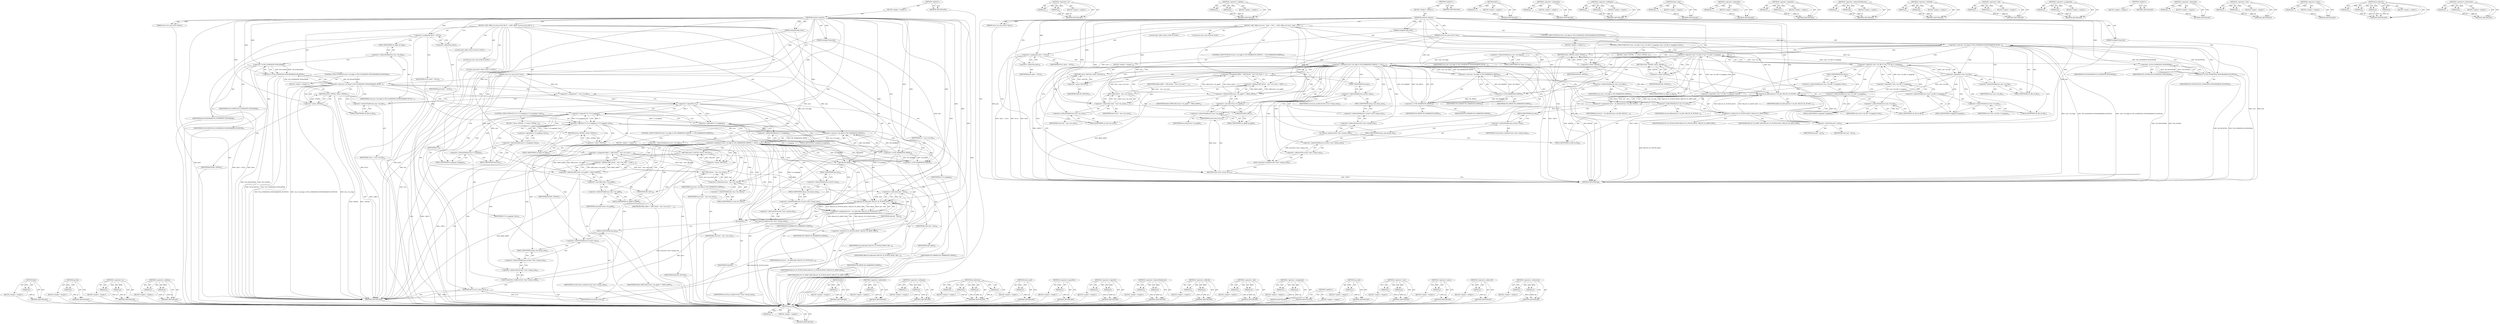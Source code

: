 digraph "&lt;operator&gt;.subtraction" {
vulnerable_213 [label=<(METHOD,up_read)>];
vulnerable_214 [label=<(PARAM,p1)>];
vulnerable_215 [label=<(BLOCK,&lt;empty&gt;,&lt;empty&gt;)>];
vulnerable_216 [label=<(METHOD_RETURN,ANY)>];
vulnerable_166 [label=<(METHOD,&lt;operator&gt;.or)>];
vulnerable_167 [label=<(PARAM,p1)>];
vulnerable_168 [label=<(PARAM,p2)>];
vulnerable_169 [label=<(BLOCK,&lt;empty&gt;,&lt;empty&gt;)>];
vulnerable_170 [label=<(METHOD_RETURN,ANY)>];
vulnerable_189 [label=<(METHOD,&lt;operator&gt;.addition)>];
vulnerable_190 [label=<(PARAM,p1)>];
vulnerable_191 [label=<(PARAM,p2)>];
vulnerable_192 [label=<(BLOCK,&lt;empty&gt;,&lt;empty&gt;)>];
vulnerable_193 [label=<(METHOD_RETURN,ANY)>];
vulnerable_6 [label=<(METHOD,&lt;global&gt;)<SUB>1</SUB>>];
vulnerable_7 [label=<(BLOCK,&lt;empty&gt;,&lt;empty&gt;)<SUB>1</SUB>>];
vulnerable_8 [label=<(METHOD,madvise_remove)<SUB>1</SUB>>];
vulnerable_9 [label=<(PARAM,struct vm_area_struct *vma)<SUB>1</SUB>>];
vulnerable_10 [label=<(PARAM,struct vm_area_struct **prev)<SUB>2</SUB>>];
vulnerable_11 [label=<(PARAM,unsigned long start)<SUB>3</SUB>>];
vulnerable_12 [label=<(PARAM,unsigned long end)<SUB>3</SUB>>];
vulnerable_13 [label=<(BLOCK,{
 	loff_t offset;
 	int error;
 
 	*prev = NUL...,{
 	loff_t offset;
 	int error;
 
 	*prev = NUL...)<SUB>4</SUB>>];
vulnerable_14 [label="<(LOCAL,loff_t offset: loff_t)<SUB>5</SUB>>"];
vulnerable_15 [label="<(LOCAL,int error: int)<SUB>6</SUB>>"];
vulnerable_16 [label=<(&lt;operator&gt;.assignment,*prev = NULL)<SUB>8</SUB>>];
vulnerable_17 [label=<(&lt;operator&gt;.indirection,*prev)<SUB>8</SUB>>];
vulnerable_18 [label=<(IDENTIFIER,prev,*prev = NULL)<SUB>8</SUB>>];
vulnerable_19 [label=<(IDENTIFIER,NULL,*prev = NULL)<SUB>8</SUB>>];
vulnerable_20 [label=<(CONTROL_STRUCTURE,IF,if (vma-&gt;vm_flags &amp; (VM_LOCKED|VM_NONLINEAR|VM_HUGETLB)))<SUB>10</SUB>>];
vulnerable_21 [label=<(&lt;operator&gt;.and,vma-&gt;vm_flags &amp; (VM_LOCKED|VM_NONLINEAR|VM_HUGE...)<SUB>10</SUB>>];
vulnerable_22 [label=<(&lt;operator&gt;.indirectFieldAccess,vma-&gt;vm_flags)<SUB>10</SUB>>];
vulnerable_23 [label=<(IDENTIFIER,vma,vma-&gt;vm_flags &amp; (VM_LOCKED|VM_NONLINEAR|VM_HUGE...)<SUB>10</SUB>>];
vulnerable_24 [label=<(FIELD_IDENTIFIER,vm_flags,vm_flags)<SUB>10</SUB>>];
vulnerable_25 [label=<(&lt;operator&gt;.or,VM_LOCKED|VM_NONLINEAR|VM_HUGETLB)<SUB>10</SUB>>];
vulnerable_26 [label=<(&lt;operator&gt;.or,VM_LOCKED|VM_NONLINEAR)<SUB>10</SUB>>];
vulnerable_27 [label=<(IDENTIFIER,VM_LOCKED,VM_LOCKED|VM_NONLINEAR)<SUB>10</SUB>>];
vulnerable_28 [label=<(IDENTIFIER,VM_NONLINEAR,VM_LOCKED|VM_NONLINEAR)<SUB>10</SUB>>];
vulnerable_29 [label=<(IDENTIFIER,VM_HUGETLB,VM_LOCKED|VM_NONLINEAR|VM_HUGETLB)<SUB>10</SUB>>];
vulnerable_30 [label=<(BLOCK,&lt;empty&gt;,&lt;empty&gt;)<SUB>11</SUB>>];
vulnerable_31 [label=<(RETURN,return -EINVAL;,return -EINVAL;)<SUB>11</SUB>>];
vulnerable_32 [label=<(&lt;operator&gt;.minus,-EINVAL)<SUB>11</SUB>>];
vulnerable_33 [label=<(IDENTIFIER,EINVAL,-EINVAL)<SUB>11</SUB>>];
vulnerable_34 [label=<(CONTROL_STRUCTURE,IF,if (!vma-&gt;vm_file || !vma-&gt;vm_file-&gt;f_mapping
| !vma-&gt;vm_file-&gt;f_mapping-&gt;host))<SUB>13</SUB>>];
vulnerable_35 [label=<(&lt;operator&gt;.logicalOr,!vma-&gt;vm_file || !vma-&gt;vm_file-&gt;f_mapping
| ...)<SUB>13</SUB>>];
vulnerable_36 [label=<(&lt;operator&gt;.logicalOr,!vma-&gt;vm_file || !vma-&gt;vm_file-&gt;f_mapping)<SUB>13</SUB>>];
vulnerable_37 [label=<(&lt;operator&gt;.logicalNot,!vma-&gt;vm_file)<SUB>13</SUB>>];
vulnerable_38 [label=<(&lt;operator&gt;.indirectFieldAccess,vma-&gt;vm_file)<SUB>13</SUB>>];
vulnerable_39 [label=<(IDENTIFIER,vma,!vma-&gt;vm_file)<SUB>13</SUB>>];
vulnerable_40 [label=<(FIELD_IDENTIFIER,vm_file,vm_file)<SUB>13</SUB>>];
vulnerable_41 [label=<(&lt;operator&gt;.logicalNot,!vma-&gt;vm_file-&gt;f_mapping)<SUB>13</SUB>>];
vulnerable_42 [label=<(&lt;operator&gt;.indirectFieldAccess,vma-&gt;vm_file-&gt;f_mapping)<SUB>13</SUB>>];
vulnerable_43 [label=<(&lt;operator&gt;.indirectFieldAccess,vma-&gt;vm_file)<SUB>13</SUB>>];
vulnerable_44 [label=<(IDENTIFIER,vma,!vma-&gt;vm_file-&gt;f_mapping)<SUB>13</SUB>>];
vulnerable_45 [label=<(FIELD_IDENTIFIER,vm_file,vm_file)<SUB>13</SUB>>];
vulnerable_46 [label=<(FIELD_IDENTIFIER,f_mapping,f_mapping)<SUB>13</SUB>>];
vulnerable_47 [label=<(&lt;operator&gt;.logicalNot,!vma-&gt;vm_file-&gt;f_mapping-&gt;host)<SUB>14</SUB>>];
vulnerable_48 [label=<(&lt;operator&gt;.indirectFieldAccess,vma-&gt;vm_file-&gt;f_mapping-&gt;host)<SUB>14</SUB>>];
vulnerable_49 [label=<(&lt;operator&gt;.indirectFieldAccess,vma-&gt;vm_file-&gt;f_mapping)<SUB>14</SUB>>];
vulnerable_50 [label=<(&lt;operator&gt;.indirectFieldAccess,vma-&gt;vm_file)<SUB>14</SUB>>];
vulnerable_51 [label=<(IDENTIFIER,vma,!vma-&gt;vm_file-&gt;f_mapping-&gt;host)<SUB>14</SUB>>];
vulnerable_52 [label=<(FIELD_IDENTIFIER,vm_file,vm_file)<SUB>14</SUB>>];
vulnerable_53 [label=<(FIELD_IDENTIFIER,f_mapping,f_mapping)<SUB>14</SUB>>];
vulnerable_54 [label=<(FIELD_IDENTIFIER,host,host)<SUB>14</SUB>>];
vulnerable_55 [label=<(BLOCK,{
 			return -EINVAL;
 	},{
 			return -EINVAL;
 	})<SUB>14</SUB>>];
vulnerable_56 [label=<(RETURN,return -EINVAL;,return -EINVAL;)<SUB>15</SUB>>];
vulnerable_57 [label=<(&lt;operator&gt;.minus,-EINVAL)<SUB>15</SUB>>];
vulnerable_58 [label=<(IDENTIFIER,EINVAL,-EINVAL)<SUB>15</SUB>>];
vulnerable_59 [label=<(CONTROL_STRUCTURE,IF,if ((vma-&gt;vm_flags &amp; (VM_SHARED|VM_WRITE)) != (VM_SHARED|VM_WRITE)))<SUB>18</SUB>>];
vulnerable_60 [label=<(&lt;operator&gt;.notEquals,(vma-&gt;vm_flags &amp; (VM_SHARED|VM_WRITE)) != (VM_S...)<SUB>18</SUB>>];
vulnerable_61 [label=<(&lt;operator&gt;.and,vma-&gt;vm_flags &amp; (VM_SHARED|VM_WRITE))<SUB>18</SUB>>];
vulnerable_62 [label=<(&lt;operator&gt;.indirectFieldAccess,vma-&gt;vm_flags)<SUB>18</SUB>>];
vulnerable_63 [label=<(IDENTIFIER,vma,vma-&gt;vm_flags &amp; (VM_SHARED|VM_WRITE))<SUB>18</SUB>>];
vulnerable_64 [label=<(FIELD_IDENTIFIER,vm_flags,vm_flags)<SUB>18</SUB>>];
vulnerable_65 [label=<(&lt;operator&gt;.or,VM_SHARED|VM_WRITE)<SUB>18</SUB>>];
vulnerable_66 [label=<(IDENTIFIER,VM_SHARED,VM_SHARED|VM_WRITE)<SUB>18</SUB>>];
vulnerable_67 [label=<(IDENTIFIER,VM_WRITE,VM_SHARED|VM_WRITE)<SUB>18</SUB>>];
vulnerable_68 [label=<(&lt;operator&gt;.or,VM_SHARED|VM_WRITE)<SUB>18</SUB>>];
vulnerable_69 [label=<(IDENTIFIER,VM_SHARED,VM_SHARED|VM_WRITE)<SUB>18</SUB>>];
vulnerable_70 [label=<(IDENTIFIER,VM_WRITE,VM_SHARED|VM_WRITE)<SUB>18</SUB>>];
vulnerable_71 [label=<(BLOCK,&lt;empty&gt;,&lt;empty&gt;)<SUB>19</SUB>>];
vulnerable_72 [label=<(RETURN,return -EACCES;,return -EACCES;)<SUB>19</SUB>>];
vulnerable_73 [label=<(&lt;operator&gt;.minus,-EACCES)<SUB>19</SUB>>];
vulnerable_74 [label=<(IDENTIFIER,EACCES,-EACCES)<SUB>19</SUB>>];
vulnerable_75 [label=<(&lt;operator&gt;.assignment,offset = (loff_t)(start - vma-&gt;vm_start)
 			+ ...)<SUB>21</SUB>>];
vulnerable_76 [label=<(IDENTIFIER,offset,offset = (loff_t)(start - vma-&gt;vm_start)
 			+ ...)<SUB>21</SUB>>];
vulnerable_77 [label=<(&lt;operator&gt;.addition,(loff_t)(start - vma-&gt;vm_start)
 			+ ((loff_t)...)<SUB>21</SUB>>];
vulnerable_78 [label=<(loff_t,(loff_t)(start - vma-&gt;vm_start))<SUB>21</SUB>>];
vulnerable_79 [label=<(&lt;operator&gt;.subtraction,start - vma-&gt;vm_start)<SUB>21</SUB>>];
vulnerable_80 [label=<(IDENTIFIER,start,start - vma-&gt;vm_start)<SUB>21</SUB>>];
vulnerable_81 [label=<(&lt;operator&gt;.indirectFieldAccess,vma-&gt;vm_start)<SUB>21</SUB>>];
vulnerable_82 [label=<(IDENTIFIER,vma,start - vma-&gt;vm_start)<SUB>21</SUB>>];
vulnerable_83 [label=<(FIELD_IDENTIFIER,vm_start,vm_start)<SUB>21</SUB>>];
vulnerable_84 [label=<(&lt;operator&gt;.shiftLeft,(loff_t)vma-&gt;vm_pgoff &lt;&lt; PAGE_SHIFT)<SUB>22</SUB>>];
vulnerable_85 [label=<(&lt;operator&gt;.cast,(loff_t)vma-&gt;vm_pgoff)<SUB>22</SUB>>];
vulnerable_86 [label=<(UNKNOWN,loff_t,loff_t)<SUB>22</SUB>>];
vulnerable_87 [label=<(&lt;operator&gt;.indirectFieldAccess,vma-&gt;vm_pgoff)<SUB>22</SUB>>];
vulnerable_88 [label=<(IDENTIFIER,vma,(loff_t)vma-&gt;vm_pgoff)<SUB>22</SUB>>];
vulnerable_89 [label=<(FIELD_IDENTIFIER,vm_pgoff,vm_pgoff)<SUB>22</SUB>>];
vulnerable_90 [label=<(IDENTIFIER,PAGE_SHIFT,(loff_t)vma-&gt;vm_pgoff &lt;&lt; PAGE_SHIFT)<SUB>22</SUB>>];
vulnerable_91 [label=<(up_read,up_read(&amp;current-&gt;mm-&gt;mmap_sem))<SUB>25</SUB>>];
vulnerable_92 [label=<(&lt;operator&gt;.addressOf,&amp;current-&gt;mm-&gt;mmap_sem)<SUB>25</SUB>>];
vulnerable_93 [label=<(&lt;operator&gt;.indirectFieldAccess,current-&gt;mm-&gt;mmap_sem)<SUB>25</SUB>>];
vulnerable_94 [label=<(&lt;operator&gt;.indirectFieldAccess,current-&gt;mm)<SUB>25</SUB>>];
vulnerable_95 [label=<(IDENTIFIER,current,up_read(&amp;current-&gt;mm-&gt;mmap_sem))<SUB>25</SUB>>];
vulnerable_96 [label=<(FIELD_IDENTIFIER,mm,mm)<SUB>25</SUB>>];
vulnerable_97 [label=<(FIELD_IDENTIFIER,mmap_sem,mmap_sem)<SUB>25</SUB>>];
vulnerable_98 [label=<(&lt;operator&gt;.assignment,error = do_fallocate(vma-&gt;vm_file,
 				FALLOC_...)<SUB>26</SUB>>];
vulnerable_99 [label=<(IDENTIFIER,error,error = do_fallocate(vma-&gt;vm_file,
 				FALLOC_...)<SUB>26</SUB>>];
vulnerable_100 [label=<(do_fallocate,do_fallocate(vma-&gt;vm_file,
 				FALLOC_FL_PUNCH...)<SUB>26</SUB>>];
vulnerable_101 [label=<(&lt;operator&gt;.indirectFieldAccess,vma-&gt;vm_file)<SUB>26</SUB>>];
vulnerable_102 [label=<(IDENTIFIER,vma,do_fallocate(vma-&gt;vm_file,
 				FALLOC_FL_PUNCH...)<SUB>26</SUB>>];
vulnerable_103 [label=<(FIELD_IDENTIFIER,vm_file,vm_file)<SUB>26</SUB>>];
vulnerable_104 [label=<(&lt;operator&gt;.or,FALLOC_FL_PUNCH_HOLE | FALLOC_FL_KEEP_SIZE)<SUB>27</SUB>>];
vulnerable_105 [label=<(IDENTIFIER,FALLOC_FL_PUNCH_HOLE,FALLOC_FL_PUNCH_HOLE | FALLOC_FL_KEEP_SIZE)<SUB>27</SUB>>];
vulnerable_106 [label=<(IDENTIFIER,FALLOC_FL_KEEP_SIZE,FALLOC_FL_PUNCH_HOLE | FALLOC_FL_KEEP_SIZE)<SUB>27</SUB>>];
vulnerable_107 [label=<(IDENTIFIER,offset,do_fallocate(vma-&gt;vm_file,
 				FALLOC_FL_PUNCH...)<SUB>28</SUB>>];
vulnerable_108 [label=<(&lt;operator&gt;.subtraction,end - start)<SUB>28</SUB>>];
vulnerable_109 [label=<(IDENTIFIER,end,end - start)<SUB>28</SUB>>];
vulnerable_110 [label=<(IDENTIFIER,start,end - start)<SUB>28</SUB>>];
vulnerable_111 [label=<(down_read,down_read(&amp;current-&gt;mm-&gt;mmap_sem))<SUB>29</SUB>>];
vulnerable_112 [label=<(&lt;operator&gt;.addressOf,&amp;current-&gt;mm-&gt;mmap_sem)<SUB>29</SUB>>];
vulnerable_113 [label=<(&lt;operator&gt;.indirectFieldAccess,current-&gt;mm-&gt;mmap_sem)<SUB>29</SUB>>];
vulnerable_114 [label=<(&lt;operator&gt;.indirectFieldAccess,current-&gt;mm)<SUB>29</SUB>>];
vulnerable_115 [label=<(IDENTIFIER,current,down_read(&amp;current-&gt;mm-&gt;mmap_sem))<SUB>29</SUB>>];
vulnerable_116 [label=<(FIELD_IDENTIFIER,mm,mm)<SUB>29</SUB>>];
vulnerable_117 [label=<(FIELD_IDENTIFIER,mmap_sem,mmap_sem)<SUB>29</SUB>>];
vulnerable_118 [label=<(RETURN,return error;,return error;)<SUB>30</SUB>>];
vulnerable_119 [label=<(IDENTIFIER,error,return error;)<SUB>30</SUB>>];
vulnerable_120 [label=<(METHOD_RETURN,long)<SUB>1</SUB>>];
vulnerable_122 [label=<(METHOD_RETURN,ANY)<SUB>1</SUB>>];
vulnerable_194 [label=<(METHOD,loff_t)>];
vulnerable_195 [label=<(PARAM,p1)>];
vulnerable_196 [label=<(BLOCK,&lt;empty&gt;,&lt;empty&gt;)>];
vulnerable_197 [label=<(METHOD_RETURN,ANY)>];
vulnerable_152 [label=<(METHOD,&lt;operator&gt;.indirection)>];
vulnerable_153 [label=<(PARAM,p1)>];
vulnerable_154 [label=<(BLOCK,&lt;empty&gt;,&lt;empty&gt;)>];
vulnerable_155 [label=<(METHOD_RETURN,ANY)>];
vulnerable_184 [label=<(METHOD,&lt;operator&gt;.notEquals)>];
vulnerable_185 [label=<(PARAM,p1)>];
vulnerable_186 [label=<(PARAM,p2)>];
vulnerable_187 [label=<(BLOCK,&lt;empty&gt;,&lt;empty&gt;)>];
vulnerable_188 [label=<(METHOD_RETURN,ANY)>];
vulnerable_228 [label=<(METHOD,down_read)>];
vulnerable_229 [label=<(PARAM,p1)>];
vulnerable_230 [label=<(BLOCK,&lt;empty&gt;,&lt;empty&gt;)>];
vulnerable_231 [label=<(METHOD_RETURN,ANY)>];
vulnerable_180 [label=<(METHOD,&lt;operator&gt;.logicalNot)>];
vulnerable_181 [label=<(PARAM,p1)>];
vulnerable_182 [label=<(BLOCK,&lt;empty&gt;,&lt;empty&gt;)>];
vulnerable_183 [label=<(METHOD_RETURN,ANY)>];
vulnerable_175 [label=<(METHOD,&lt;operator&gt;.logicalOr)>];
vulnerable_176 [label=<(PARAM,p1)>];
vulnerable_177 [label=<(PARAM,p2)>];
vulnerable_178 [label=<(BLOCK,&lt;empty&gt;,&lt;empty&gt;)>];
vulnerable_179 [label=<(METHOD_RETURN,ANY)>];
vulnerable_161 [label=<(METHOD,&lt;operator&gt;.indirectFieldAccess)>];
vulnerable_162 [label=<(PARAM,p1)>];
vulnerable_163 [label=<(PARAM,p2)>];
vulnerable_164 [label=<(BLOCK,&lt;empty&gt;,&lt;empty&gt;)>];
vulnerable_165 [label=<(METHOD_RETURN,ANY)>];
vulnerable_203 [label=<(METHOD,&lt;operator&gt;.shiftLeft)>];
vulnerable_204 [label=<(PARAM,p1)>];
vulnerable_205 [label=<(PARAM,p2)>];
vulnerable_206 [label=<(BLOCK,&lt;empty&gt;,&lt;empty&gt;)>];
vulnerable_207 [label=<(METHOD_RETURN,ANY)>];
vulnerable_156 [label=<(METHOD,&lt;operator&gt;.and)>];
vulnerable_157 [label=<(PARAM,p1)>];
vulnerable_158 [label=<(PARAM,p2)>];
vulnerable_159 [label=<(BLOCK,&lt;empty&gt;,&lt;empty&gt;)>];
vulnerable_160 [label=<(METHOD_RETURN,ANY)>];
vulnerable_147 [label=<(METHOD,&lt;operator&gt;.assignment)>];
vulnerable_148 [label=<(PARAM,p1)>];
vulnerable_149 [label=<(PARAM,p2)>];
vulnerable_150 [label=<(BLOCK,&lt;empty&gt;,&lt;empty&gt;)>];
vulnerable_151 [label=<(METHOD_RETURN,ANY)>];
vulnerable_141 [label=<(METHOD,&lt;global&gt;)<SUB>1</SUB>>];
vulnerable_142 [label=<(BLOCK,&lt;empty&gt;,&lt;empty&gt;)>];
vulnerable_143 [label=<(METHOD_RETURN,ANY)>];
vulnerable_217 [label=<(METHOD,&lt;operator&gt;.addressOf)>];
vulnerable_218 [label=<(PARAM,p1)>];
vulnerable_219 [label=<(BLOCK,&lt;empty&gt;,&lt;empty&gt;)>];
vulnerable_220 [label=<(METHOD_RETURN,ANY)>];
vulnerable_208 [label=<(METHOD,&lt;operator&gt;.cast)>];
vulnerable_209 [label=<(PARAM,p1)>];
vulnerable_210 [label=<(PARAM,p2)>];
vulnerable_211 [label=<(BLOCK,&lt;empty&gt;,&lt;empty&gt;)>];
vulnerable_212 [label=<(METHOD_RETURN,ANY)>];
vulnerable_171 [label=<(METHOD,&lt;operator&gt;.minus)>];
vulnerable_172 [label=<(PARAM,p1)>];
vulnerable_173 [label=<(BLOCK,&lt;empty&gt;,&lt;empty&gt;)>];
vulnerable_174 [label=<(METHOD_RETURN,ANY)>];
vulnerable_221 [label=<(METHOD,do_fallocate)>];
vulnerable_222 [label=<(PARAM,p1)>];
vulnerable_223 [label=<(PARAM,p2)>];
vulnerable_224 [label=<(PARAM,p3)>];
vulnerable_225 [label=<(PARAM,p4)>];
vulnerable_226 [label=<(BLOCK,&lt;empty&gt;,&lt;empty&gt;)>];
vulnerable_227 [label=<(METHOD_RETURN,ANY)>];
vulnerable_198 [label=<(METHOD,&lt;operator&gt;.subtraction)>];
vulnerable_199 [label=<(PARAM,p1)>];
vulnerable_200 [label=<(PARAM,p2)>];
vulnerable_201 [label=<(BLOCK,&lt;empty&gt;,&lt;empty&gt;)>];
vulnerable_202 [label=<(METHOD_RETURN,ANY)>];
fixed_236 [label=<(METHOD,fput)>];
fixed_237 [label=<(PARAM,p1)>];
fixed_238 [label=<(BLOCK,&lt;empty&gt;,&lt;empty&gt;)>];
fixed_239 [label=<(METHOD_RETURN,ANY)>];
fixed_217 [label=<(METHOD,get_file)>];
fixed_218 [label=<(PARAM,p1)>];
fixed_219 [label=<(BLOCK,&lt;empty&gt;,&lt;empty&gt;)>];
fixed_220 [label=<(METHOD_RETURN,ANY)>];
fixed_170 [label=<(METHOD,&lt;operator&gt;.or)>];
fixed_171 [label=<(PARAM,p1)>];
fixed_172 [label=<(PARAM,p2)>];
fixed_173 [label=<(BLOCK,&lt;empty&gt;,&lt;empty&gt;)>];
fixed_174 [label=<(METHOD_RETURN,ANY)>];
fixed_193 [label=<(METHOD,&lt;operator&gt;.addition)>];
fixed_194 [label=<(PARAM,p1)>];
fixed_195 [label=<(PARAM,p2)>];
fixed_196 [label=<(BLOCK,&lt;empty&gt;,&lt;empty&gt;)>];
fixed_197 [label=<(METHOD_RETURN,ANY)>];
fixed_6 [label=<(METHOD,&lt;global&gt;)<SUB>1</SUB>>];
fixed_7 [label=<(BLOCK,&lt;empty&gt;,&lt;empty&gt;)<SUB>1</SUB>>];
fixed_8 [label=<(METHOD,madvise_remove)<SUB>1</SUB>>];
fixed_9 [label=<(PARAM,struct vm_area_struct *vma)<SUB>1</SUB>>];
fixed_10 [label=<(PARAM,struct vm_area_struct **prev)<SUB>2</SUB>>];
fixed_11 [label=<(PARAM,unsigned long start)<SUB>3</SUB>>];
fixed_12 [label=<(PARAM,unsigned long end)<SUB>3</SUB>>];
fixed_13 [label=<(BLOCK,{
 	loff_t offset;
 	int error;
	struct file *f...,{
 	loff_t offset;
 	int error;
	struct file *f...)<SUB>4</SUB>>];
fixed_14 [label="<(LOCAL,loff_t offset: loff_t)<SUB>5</SUB>>"];
fixed_15 [label="<(LOCAL,int error: int)<SUB>6</SUB>>"];
fixed_16 [label="<(LOCAL,struct file* f: file*)<SUB>7</SUB>>"];
fixed_17 [label=<(&lt;operator&gt;.assignment,*prev = NULL)<SUB>9</SUB>>];
fixed_18 [label=<(&lt;operator&gt;.indirection,*prev)<SUB>9</SUB>>];
fixed_19 [label=<(IDENTIFIER,prev,*prev = NULL)<SUB>9</SUB>>];
fixed_20 [label=<(IDENTIFIER,NULL,*prev = NULL)<SUB>9</SUB>>];
fixed_21 [label=<(CONTROL_STRUCTURE,IF,if (vma-&gt;vm_flags &amp; (VM_LOCKED|VM_NONLINEAR|VM_HUGETLB)))<SUB>11</SUB>>];
fixed_22 [label=<(&lt;operator&gt;.and,vma-&gt;vm_flags &amp; (VM_LOCKED|VM_NONLINEAR|VM_HUGE...)<SUB>11</SUB>>];
fixed_23 [label=<(&lt;operator&gt;.indirectFieldAccess,vma-&gt;vm_flags)<SUB>11</SUB>>];
fixed_24 [label=<(IDENTIFIER,vma,vma-&gt;vm_flags &amp; (VM_LOCKED|VM_NONLINEAR|VM_HUGE...)<SUB>11</SUB>>];
fixed_25 [label=<(FIELD_IDENTIFIER,vm_flags,vm_flags)<SUB>11</SUB>>];
fixed_26 [label=<(&lt;operator&gt;.or,VM_LOCKED|VM_NONLINEAR|VM_HUGETLB)<SUB>11</SUB>>];
fixed_27 [label=<(&lt;operator&gt;.or,VM_LOCKED|VM_NONLINEAR)<SUB>11</SUB>>];
fixed_28 [label=<(IDENTIFIER,VM_LOCKED,VM_LOCKED|VM_NONLINEAR)<SUB>11</SUB>>];
fixed_29 [label=<(IDENTIFIER,VM_NONLINEAR,VM_LOCKED|VM_NONLINEAR)<SUB>11</SUB>>];
fixed_30 [label=<(IDENTIFIER,VM_HUGETLB,VM_LOCKED|VM_NONLINEAR|VM_HUGETLB)<SUB>11</SUB>>];
fixed_31 [label=<(BLOCK,&lt;empty&gt;,&lt;empty&gt;)<SUB>12</SUB>>];
fixed_32 [label=<(RETURN,return -EINVAL;,return -EINVAL;)<SUB>12</SUB>>];
fixed_33 [label=<(&lt;operator&gt;.minus,-EINVAL)<SUB>12</SUB>>];
fixed_34 [label=<(IDENTIFIER,EINVAL,-EINVAL)<SUB>12</SUB>>];
fixed_35 [label=<(&lt;operator&gt;.assignment,f = vma-&gt;vm_file)<SUB>14</SUB>>];
fixed_36 [label=<(IDENTIFIER,f,f = vma-&gt;vm_file)<SUB>14</SUB>>];
fixed_37 [label=<(&lt;operator&gt;.indirectFieldAccess,vma-&gt;vm_file)<SUB>14</SUB>>];
fixed_38 [label=<(IDENTIFIER,vma,f = vma-&gt;vm_file)<SUB>14</SUB>>];
fixed_39 [label=<(FIELD_IDENTIFIER,vm_file,vm_file)<SUB>14</SUB>>];
fixed_40 [label=<(CONTROL_STRUCTURE,IF,if (!f || !f-&gt;f_mapping || !f-&gt;f_mapping-&gt;host))<SUB>16</SUB>>];
fixed_41 [label=<(&lt;operator&gt;.logicalOr,!f || !f-&gt;f_mapping || !f-&gt;f_mapping-&gt;host)<SUB>16</SUB>>];
fixed_42 [label=<(&lt;operator&gt;.logicalOr,!f || !f-&gt;f_mapping)<SUB>16</SUB>>];
fixed_43 [label=<(&lt;operator&gt;.logicalNot,!f)<SUB>16</SUB>>];
fixed_44 [label=<(IDENTIFIER,f,!f)<SUB>16</SUB>>];
fixed_45 [label=<(&lt;operator&gt;.logicalNot,!f-&gt;f_mapping)<SUB>16</SUB>>];
fixed_46 [label=<(&lt;operator&gt;.indirectFieldAccess,f-&gt;f_mapping)<SUB>16</SUB>>];
fixed_47 [label=<(IDENTIFIER,f,!f-&gt;f_mapping)<SUB>16</SUB>>];
fixed_48 [label=<(FIELD_IDENTIFIER,f_mapping,f_mapping)<SUB>16</SUB>>];
fixed_49 [label=<(&lt;operator&gt;.logicalNot,!f-&gt;f_mapping-&gt;host)<SUB>16</SUB>>];
fixed_50 [label=<(&lt;operator&gt;.indirectFieldAccess,f-&gt;f_mapping-&gt;host)<SUB>16</SUB>>];
fixed_51 [label=<(&lt;operator&gt;.indirectFieldAccess,f-&gt;f_mapping)<SUB>16</SUB>>];
fixed_52 [label=<(IDENTIFIER,f,!f-&gt;f_mapping-&gt;host)<SUB>16</SUB>>];
fixed_53 [label=<(FIELD_IDENTIFIER,f_mapping,f_mapping)<SUB>16</SUB>>];
fixed_54 [label=<(FIELD_IDENTIFIER,host,host)<SUB>16</SUB>>];
fixed_55 [label=<(BLOCK,{
 			return -EINVAL;
 	},{
 			return -EINVAL;
 	})<SUB>16</SUB>>];
fixed_56 [label=<(RETURN,return -EINVAL;,return -EINVAL;)<SUB>17</SUB>>];
fixed_57 [label=<(&lt;operator&gt;.minus,-EINVAL)<SUB>17</SUB>>];
fixed_58 [label=<(IDENTIFIER,EINVAL,-EINVAL)<SUB>17</SUB>>];
fixed_59 [label=<(CONTROL_STRUCTURE,IF,if ((vma-&gt;vm_flags &amp; (VM_SHARED|VM_WRITE)) != (VM_SHARED|VM_WRITE)))<SUB>20</SUB>>];
fixed_60 [label=<(&lt;operator&gt;.notEquals,(vma-&gt;vm_flags &amp; (VM_SHARED|VM_WRITE)) != (VM_S...)<SUB>20</SUB>>];
fixed_61 [label=<(&lt;operator&gt;.and,vma-&gt;vm_flags &amp; (VM_SHARED|VM_WRITE))<SUB>20</SUB>>];
fixed_62 [label=<(&lt;operator&gt;.indirectFieldAccess,vma-&gt;vm_flags)<SUB>20</SUB>>];
fixed_63 [label=<(IDENTIFIER,vma,vma-&gt;vm_flags &amp; (VM_SHARED|VM_WRITE))<SUB>20</SUB>>];
fixed_64 [label=<(FIELD_IDENTIFIER,vm_flags,vm_flags)<SUB>20</SUB>>];
fixed_65 [label=<(&lt;operator&gt;.or,VM_SHARED|VM_WRITE)<SUB>20</SUB>>];
fixed_66 [label=<(IDENTIFIER,VM_SHARED,VM_SHARED|VM_WRITE)<SUB>20</SUB>>];
fixed_67 [label=<(IDENTIFIER,VM_WRITE,VM_SHARED|VM_WRITE)<SUB>20</SUB>>];
fixed_68 [label=<(&lt;operator&gt;.or,VM_SHARED|VM_WRITE)<SUB>20</SUB>>];
fixed_69 [label=<(IDENTIFIER,VM_SHARED,VM_SHARED|VM_WRITE)<SUB>20</SUB>>];
fixed_70 [label=<(IDENTIFIER,VM_WRITE,VM_SHARED|VM_WRITE)<SUB>20</SUB>>];
fixed_71 [label=<(BLOCK,&lt;empty&gt;,&lt;empty&gt;)<SUB>21</SUB>>];
fixed_72 [label=<(RETURN,return -EACCES;,return -EACCES;)<SUB>21</SUB>>];
fixed_73 [label=<(&lt;operator&gt;.minus,-EACCES)<SUB>21</SUB>>];
fixed_74 [label=<(IDENTIFIER,EACCES,-EACCES)<SUB>21</SUB>>];
fixed_75 [label=<(&lt;operator&gt;.assignment,offset = (loff_t)(start - vma-&gt;vm_start)
 			+ ...)<SUB>23</SUB>>];
fixed_76 [label=<(IDENTIFIER,offset,offset = (loff_t)(start - vma-&gt;vm_start)
 			+ ...)<SUB>23</SUB>>];
fixed_77 [label=<(&lt;operator&gt;.addition,(loff_t)(start - vma-&gt;vm_start)
 			+ ((loff_t)...)<SUB>23</SUB>>];
fixed_78 [label=<(loff_t,(loff_t)(start - vma-&gt;vm_start))<SUB>23</SUB>>];
fixed_79 [label=<(&lt;operator&gt;.subtraction,start - vma-&gt;vm_start)<SUB>23</SUB>>];
fixed_80 [label=<(IDENTIFIER,start,start - vma-&gt;vm_start)<SUB>23</SUB>>];
fixed_81 [label=<(&lt;operator&gt;.indirectFieldAccess,vma-&gt;vm_start)<SUB>23</SUB>>];
fixed_82 [label=<(IDENTIFIER,vma,start - vma-&gt;vm_start)<SUB>23</SUB>>];
fixed_83 [label=<(FIELD_IDENTIFIER,vm_start,vm_start)<SUB>23</SUB>>];
fixed_84 [label=<(&lt;operator&gt;.shiftLeft,(loff_t)vma-&gt;vm_pgoff &lt;&lt; PAGE_SHIFT)<SUB>24</SUB>>];
fixed_85 [label=<(&lt;operator&gt;.cast,(loff_t)vma-&gt;vm_pgoff)<SUB>24</SUB>>];
fixed_86 [label=<(UNKNOWN,loff_t,loff_t)<SUB>24</SUB>>];
fixed_87 [label=<(&lt;operator&gt;.indirectFieldAccess,vma-&gt;vm_pgoff)<SUB>24</SUB>>];
fixed_88 [label=<(IDENTIFIER,vma,(loff_t)vma-&gt;vm_pgoff)<SUB>24</SUB>>];
fixed_89 [label=<(FIELD_IDENTIFIER,vm_pgoff,vm_pgoff)<SUB>24</SUB>>];
fixed_90 [label=<(IDENTIFIER,PAGE_SHIFT,(loff_t)vma-&gt;vm_pgoff &lt;&lt; PAGE_SHIFT)<SUB>24</SUB>>];
fixed_91 [label=<(get_file,get_file(f))<SUB>32</SUB>>];
fixed_92 [label=<(IDENTIFIER,f,get_file(f))<SUB>32</SUB>>];
fixed_93 [label=<(up_read,up_read(&amp;current-&gt;mm-&gt;mmap_sem))<SUB>33</SUB>>];
fixed_94 [label=<(&lt;operator&gt;.addressOf,&amp;current-&gt;mm-&gt;mmap_sem)<SUB>33</SUB>>];
fixed_95 [label=<(&lt;operator&gt;.indirectFieldAccess,current-&gt;mm-&gt;mmap_sem)<SUB>33</SUB>>];
fixed_96 [label=<(&lt;operator&gt;.indirectFieldAccess,current-&gt;mm)<SUB>33</SUB>>];
fixed_97 [label=<(IDENTIFIER,current,up_read(&amp;current-&gt;mm-&gt;mmap_sem))<SUB>33</SUB>>];
fixed_98 [label=<(FIELD_IDENTIFIER,mm,mm)<SUB>33</SUB>>];
fixed_99 [label=<(FIELD_IDENTIFIER,mmap_sem,mmap_sem)<SUB>33</SUB>>];
fixed_100 [label=<(&lt;operator&gt;.assignment,error = do_fallocate(f,
 				FALLOC_FL_PUNCH_HO...)<SUB>34</SUB>>];
fixed_101 [label=<(IDENTIFIER,error,error = do_fallocate(f,
 				FALLOC_FL_PUNCH_HO...)<SUB>34</SUB>>];
fixed_102 [label=<(do_fallocate,do_fallocate(f,
 				FALLOC_FL_PUNCH_HOLE | FAL...)<SUB>34</SUB>>];
fixed_103 [label=<(IDENTIFIER,f,do_fallocate(f,
 				FALLOC_FL_PUNCH_HOLE | FAL...)<SUB>34</SUB>>];
fixed_104 [label=<(&lt;operator&gt;.or,FALLOC_FL_PUNCH_HOLE | FALLOC_FL_KEEP_SIZE)<SUB>35</SUB>>];
fixed_105 [label=<(IDENTIFIER,FALLOC_FL_PUNCH_HOLE,FALLOC_FL_PUNCH_HOLE | FALLOC_FL_KEEP_SIZE)<SUB>35</SUB>>];
fixed_106 [label=<(IDENTIFIER,FALLOC_FL_KEEP_SIZE,FALLOC_FL_PUNCH_HOLE | FALLOC_FL_KEEP_SIZE)<SUB>35</SUB>>];
fixed_107 [label=<(IDENTIFIER,offset,do_fallocate(f,
 				FALLOC_FL_PUNCH_HOLE | FAL...)<SUB>36</SUB>>];
fixed_108 [label=<(&lt;operator&gt;.subtraction,end - start)<SUB>36</SUB>>];
fixed_109 [label=<(IDENTIFIER,end,end - start)<SUB>36</SUB>>];
fixed_110 [label=<(IDENTIFIER,start,end - start)<SUB>36</SUB>>];
fixed_111 [label=<(fput,fput(f))<SUB>37</SUB>>];
fixed_112 [label=<(IDENTIFIER,f,fput(f))<SUB>37</SUB>>];
fixed_113 [label=<(down_read,down_read(&amp;current-&gt;mm-&gt;mmap_sem))<SUB>38</SUB>>];
fixed_114 [label=<(&lt;operator&gt;.addressOf,&amp;current-&gt;mm-&gt;mmap_sem)<SUB>38</SUB>>];
fixed_115 [label=<(&lt;operator&gt;.indirectFieldAccess,current-&gt;mm-&gt;mmap_sem)<SUB>38</SUB>>];
fixed_116 [label=<(&lt;operator&gt;.indirectFieldAccess,current-&gt;mm)<SUB>38</SUB>>];
fixed_117 [label=<(IDENTIFIER,current,down_read(&amp;current-&gt;mm-&gt;mmap_sem))<SUB>38</SUB>>];
fixed_118 [label=<(FIELD_IDENTIFIER,mm,mm)<SUB>38</SUB>>];
fixed_119 [label=<(FIELD_IDENTIFIER,mmap_sem,mmap_sem)<SUB>38</SUB>>];
fixed_120 [label=<(RETURN,return error;,return error;)<SUB>39</SUB>>];
fixed_121 [label=<(IDENTIFIER,error,return error;)<SUB>39</SUB>>];
fixed_122 [label=<(METHOD_RETURN,long)<SUB>1</SUB>>];
fixed_124 [label=<(METHOD_RETURN,ANY)<SUB>1</SUB>>];
fixed_198 [label=<(METHOD,loff_t)>];
fixed_199 [label=<(PARAM,p1)>];
fixed_200 [label=<(BLOCK,&lt;empty&gt;,&lt;empty&gt;)>];
fixed_201 [label=<(METHOD_RETURN,ANY)>];
fixed_156 [label=<(METHOD,&lt;operator&gt;.indirection)>];
fixed_157 [label=<(PARAM,p1)>];
fixed_158 [label=<(BLOCK,&lt;empty&gt;,&lt;empty&gt;)>];
fixed_159 [label=<(METHOD_RETURN,ANY)>];
fixed_188 [label=<(METHOD,&lt;operator&gt;.notEquals)>];
fixed_189 [label=<(PARAM,p1)>];
fixed_190 [label=<(PARAM,p2)>];
fixed_191 [label=<(BLOCK,&lt;empty&gt;,&lt;empty&gt;)>];
fixed_192 [label=<(METHOD_RETURN,ANY)>];
fixed_229 [label=<(METHOD,do_fallocate)>];
fixed_230 [label=<(PARAM,p1)>];
fixed_231 [label=<(PARAM,p2)>];
fixed_232 [label=<(PARAM,p3)>];
fixed_233 [label=<(PARAM,p4)>];
fixed_234 [label=<(BLOCK,&lt;empty&gt;,&lt;empty&gt;)>];
fixed_235 [label=<(METHOD_RETURN,ANY)>];
fixed_240 [label=<(METHOD,down_read)>];
fixed_241 [label=<(PARAM,p1)>];
fixed_242 [label=<(BLOCK,&lt;empty&gt;,&lt;empty&gt;)>];
fixed_243 [label=<(METHOD_RETURN,ANY)>];
fixed_184 [label=<(METHOD,&lt;operator&gt;.logicalNot)>];
fixed_185 [label=<(PARAM,p1)>];
fixed_186 [label=<(BLOCK,&lt;empty&gt;,&lt;empty&gt;)>];
fixed_187 [label=<(METHOD_RETURN,ANY)>];
fixed_179 [label=<(METHOD,&lt;operator&gt;.logicalOr)>];
fixed_180 [label=<(PARAM,p1)>];
fixed_181 [label=<(PARAM,p2)>];
fixed_182 [label=<(BLOCK,&lt;empty&gt;,&lt;empty&gt;)>];
fixed_183 [label=<(METHOD_RETURN,ANY)>];
fixed_165 [label=<(METHOD,&lt;operator&gt;.indirectFieldAccess)>];
fixed_166 [label=<(PARAM,p1)>];
fixed_167 [label=<(PARAM,p2)>];
fixed_168 [label=<(BLOCK,&lt;empty&gt;,&lt;empty&gt;)>];
fixed_169 [label=<(METHOD_RETURN,ANY)>];
fixed_207 [label=<(METHOD,&lt;operator&gt;.shiftLeft)>];
fixed_208 [label=<(PARAM,p1)>];
fixed_209 [label=<(PARAM,p2)>];
fixed_210 [label=<(BLOCK,&lt;empty&gt;,&lt;empty&gt;)>];
fixed_211 [label=<(METHOD_RETURN,ANY)>];
fixed_160 [label=<(METHOD,&lt;operator&gt;.and)>];
fixed_161 [label=<(PARAM,p1)>];
fixed_162 [label=<(PARAM,p2)>];
fixed_163 [label=<(BLOCK,&lt;empty&gt;,&lt;empty&gt;)>];
fixed_164 [label=<(METHOD_RETURN,ANY)>];
fixed_151 [label=<(METHOD,&lt;operator&gt;.assignment)>];
fixed_152 [label=<(PARAM,p1)>];
fixed_153 [label=<(PARAM,p2)>];
fixed_154 [label=<(BLOCK,&lt;empty&gt;,&lt;empty&gt;)>];
fixed_155 [label=<(METHOD_RETURN,ANY)>];
fixed_145 [label=<(METHOD,&lt;global&gt;)<SUB>1</SUB>>];
fixed_146 [label=<(BLOCK,&lt;empty&gt;,&lt;empty&gt;)>];
fixed_147 [label=<(METHOD_RETURN,ANY)>];
fixed_221 [label=<(METHOD,up_read)>];
fixed_222 [label=<(PARAM,p1)>];
fixed_223 [label=<(BLOCK,&lt;empty&gt;,&lt;empty&gt;)>];
fixed_224 [label=<(METHOD_RETURN,ANY)>];
fixed_212 [label=<(METHOD,&lt;operator&gt;.cast)>];
fixed_213 [label=<(PARAM,p1)>];
fixed_214 [label=<(PARAM,p2)>];
fixed_215 [label=<(BLOCK,&lt;empty&gt;,&lt;empty&gt;)>];
fixed_216 [label=<(METHOD_RETURN,ANY)>];
fixed_175 [label=<(METHOD,&lt;operator&gt;.minus)>];
fixed_176 [label=<(PARAM,p1)>];
fixed_177 [label=<(BLOCK,&lt;empty&gt;,&lt;empty&gt;)>];
fixed_178 [label=<(METHOD_RETURN,ANY)>];
fixed_225 [label=<(METHOD,&lt;operator&gt;.addressOf)>];
fixed_226 [label=<(PARAM,p1)>];
fixed_227 [label=<(BLOCK,&lt;empty&gt;,&lt;empty&gt;)>];
fixed_228 [label=<(METHOD_RETURN,ANY)>];
fixed_202 [label=<(METHOD,&lt;operator&gt;.subtraction)>];
fixed_203 [label=<(PARAM,p1)>];
fixed_204 [label=<(PARAM,p2)>];
fixed_205 [label=<(BLOCK,&lt;empty&gt;,&lt;empty&gt;)>];
fixed_206 [label=<(METHOD_RETURN,ANY)>];
vulnerable_213 -> vulnerable_214  [key=0, label="AST: "];
vulnerable_213 -> vulnerable_214  [key=1, label="DDG: "];
vulnerable_213 -> vulnerable_215  [key=0, label="AST: "];
vulnerable_213 -> vulnerable_216  [key=0, label="AST: "];
vulnerable_213 -> vulnerable_216  [key=1, label="CFG: "];
vulnerable_214 -> vulnerable_216  [key=0, label="DDG: p1"];
vulnerable_166 -> vulnerable_167  [key=0, label="AST: "];
vulnerable_166 -> vulnerable_167  [key=1, label="DDG: "];
vulnerable_166 -> vulnerable_169  [key=0, label="AST: "];
vulnerable_166 -> vulnerable_168  [key=0, label="AST: "];
vulnerable_166 -> vulnerable_168  [key=1, label="DDG: "];
vulnerable_166 -> vulnerable_170  [key=0, label="AST: "];
vulnerable_166 -> vulnerable_170  [key=1, label="CFG: "];
vulnerable_167 -> vulnerable_170  [key=0, label="DDG: p1"];
vulnerable_168 -> vulnerable_170  [key=0, label="DDG: p2"];
vulnerable_189 -> vulnerable_190  [key=0, label="AST: "];
vulnerable_189 -> vulnerable_190  [key=1, label="DDG: "];
vulnerable_189 -> vulnerable_192  [key=0, label="AST: "];
vulnerable_189 -> vulnerable_191  [key=0, label="AST: "];
vulnerable_189 -> vulnerable_191  [key=1, label="DDG: "];
vulnerable_189 -> vulnerable_193  [key=0, label="AST: "];
vulnerable_189 -> vulnerable_193  [key=1, label="CFG: "];
vulnerable_190 -> vulnerable_193  [key=0, label="DDG: p1"];
vulnerable_191 -> vulnerable_193  [key=0, label="DDG: p2"];
vulnerable_6 -> vulnerable_7  [key=0, label="AST: "];
vulnerable_6 -> vulnerable_122  [key=0, label="AST: "];
vulnerable_6 -> vulnerable_122  [key=1, label="CFG: "];
vulnerable_7 -> vulnerable_8  [key=0, label="AST: "];
vulnerable_8 -> vulnerable_9  [key=0, label="AST: "];
vulnerable_8 -> vulnerable_9  [key=1, label="DDG: "];
vulnerable_8 -> vulnerable_10  [key=0, label="AST: "];
vulnerable_8 -> vulnerable_10  [key=1, label="DDG: "];
vulnerable_8 -> vulnerable_11  [key=0, label="AST: "];
vulnerable_8 -> vulnerable_11  [key=1, label="DDG: "];
vulnerable_8 -> vulnerable_12  [key=0, label="AST: "];
vulnerable_8 -> vulnerable_12  [key=1, label="DDG: "];
vulnerable_8 -> vulnerable_13  [key=0, label="AST: "];
vulnerable_8 -> vulnerable_120  [key=0, label="AST: "];
vulnerable_8 -> vulnerable_17  [key=0, label="CFG: "];
vulnerable_8 -> vulnerable_16  [key=0, label="DDG: "];
vulnerable_8 -> vulnerable_119  [key=0, label="DDG: "];
vulnerable_8 -> vulnerable_100  [key=0, label="DDG: "];
vulnerable_8 -> vulnerable_25  [key=0, label="DDG: "];
vulnerable_8 -> vulnerable_68  [key=0, label="DDG: "];
vulnerable_8 -> vulnerable_84  [key=0, label="DDG: "];
vulnerable_8 -> vulnerable_104  [key=0, label="DDG: "];
vulnerable_8 -> vulnerable_108  [key=0, label="DDG: "];
vulnerable_8 -> vulnerable_26  [key=0, label="DDG: "];
vulnerable_8 -> vulnerable_32  [key=0, label="DDG: "];
vulnerable_8 -> vulnerable_57  [key=0, label="DDG: "];
vulnerable_8 -> vulnerable_65  [key=0, label="DDG: "];
vulnerable_8 -> vulnerable_73  [key=0, label="DDG: "];
vulnerable_8 -> vulnerable_79  [key=0, label="DDG: "];
vulnerable_9 -> vulnerable_120  [key=0, label="DDG: vma"];
vulnerable_9 -> vulnerable_21  [key=0, label="DDG: vma"];
vulnerable_9 -> vulnerable_100  [key=0, label="DDG: vma"];
vulnerable_9 -> vulnerable_61  [key=0, label="DDG: vma"];
vulnerable_9 -> vulnerable_84  [key=0, label="DDG: vma"];
vulnerable_9 -> vulnerable_37  [key=0, label="DDG: vma"];
vulnerable_9 -> vulnerable_79  [key=0, label="DDG: vma"];
vulnerable_9 -> vulnerable_85  [key=0, label="DDG: vma"];
vulnerable_10 -> vulnerable_120  [key=0, label="DDG: prev"];
vulnerable_11 -> vulnerable_120  [key=0, label="DDG: start"];
vulnerable_11 -> vulnerable_79  [key=0, label="DDG: start"];
vulnerable_12 -> vulnerable_120  [key=0, label="DDG: end"];
vulnerable_12 -> vulnerable_108  [key=0, label="DDG: end"];
vulnerable_13 -> vulnerable_14  [key=0, label="AST: "];
vulnerable_13 -> vulnerable_15  [key=0, label="AST: "];
vulnerable_13 -> vulnerable_16  [key=0, label="AST: "];
vulnerable_13 -> vulnerable_20  [key=0, label="AST: "];
vulnerable_13 -> vulnerable_34  [key=0, label="AST: "];
vulnerable_13 -> vulnerable_59  [key=0, label="AST: "];
vulnerable_13 -> vulnerable_75  [key=0, label="AST: "];
vulnerable_13 -> vulnerable_91  [key=0, label="AST: "];
vulnerable_13 -> vulnerable_98  [key=0, label="AST: "];
vulnerable_13 -> vulnerable_111  [key=0, label="AST: "];
vulnerable_13 -> vulnerable_118  [key=0, label="AST: "];
vulnerable_16 -> vulnerable_17  [key=0, label="AST: "];
vulnerable_16 -> vulnerable_19  [key=0, label="AST: "];
vulnerable_16 -> vulnerable_24  [key=0, label="CFG: "];
vulnerable_16 -> vulnerable_120  [key=0, label="DDG: *prev"];
vulnerable_16 -> vulnerable_120  [key=1, label="DDG: *prev = NULL"];
vulnerable_16 -> vulnerable_120  [key=2, label="DDG: NULL"];
vulnerable_17 -> vulnerable_18  [key=0, label="AST: "];
vulnerable_17 -> vulnerable_16  [key=0, label="CFG: "];
vulnerable_20 -> vulnerable_21  [key=0, label="AST: "];
vulnerable_20 -> vulnerable_30  [key=0, label="AST: "];
vulnerable_21 -> vulnerable_22  [key=0, label="AST: "];
vulnerable_21 -> vulnerable_25  [key=0, label="AST: "];
vulnerable_21 -> vulnerable_32  [key=0, label="CFG: "];
vulnerable_21 -> vulnerable_32  [key=1, label="CDG: "];
vulnerable_21 -> vulnerable_40  [key=0, label="CFG: "];
vulnerable_21 -> vulnerable_40  [key=1, label="CDG: "];
vulnerable_21 -> vulnerable_120  [key=0, label="DDG: vma-&gt;vm_flags"];
vulnerable_21 -> vulnerable_120  [key=1, label="DDG: VM_LOCKED|VM_NONLINEAR|VM_HUGETLB"];
vulnerable_21 -> vulnerable_120  [key=2, label="DDG: vma-&gt;vm_flags &amp; (VM_LOCKED|VM_NONLINEAR|VM_HUGETLB)"];
vulnerable_21 -> vulnerable_61  [key=0, label="DDG: vma-&gt;vm_flags"];
vulnerable_21 -> vulnerable_37  [key=0, label="CDG: "];
vulnerable_21 -> vulnerable_38  [key=0, label="CDG: "];
vulnerable_21 -> vulnerable_35  [key=0, label="CDG: "];
vulnerable_21 -> vulnerable_36  [key=0, label="CDG: "];
vulnerable_21 -> vulnerable_31  [key=0, label="CDG: "];
vulnerable_22 -> vulnerable_23  [key=0, label="AST: "];
vulnerable_22 -> vulnerable_24  [key=0, label="AST: "];
vulnerable_22 -> vulnerable_26  [key=0, label="CFG: "];
vulnerable_24 -> vulnerable_22  [key=0, label="CFG: "];
vulnerable_25 -> vulnerable_26  [key=0, label="AST: "];
vulnerable_25 -> vulnerable_29  [key=0, label="AST: "];
vulnerable_25 -> vulnerable_21  [key=0, label="CFG: "];
vulnerable_25 -> vulnerable_21  [key=1, label="DDG: VM_LOCKED|VM_NONLINEAR"];
vulnerable_25 -> vulnerable_21  [key=2, label="DDG: VM_HUGETLB"];
vulnerable_25 -> vulnerable_120  [key=0, label="DDG: VM_LOCKED|VM_NONLINEAR"];
vulnerable_25 -> vulnerable_120  [key=1, label="DDG: VM_HUGETLB"];
vulnerable_26 -> vulnerable_27  [key=0, label="AST: "];
vulnerable_26 -> vulnerable_28  [key=0, label="AST: "];
vulnerable_26 -> vulnerable_25  [key=0, label="CFG: "];
vulnerable_26 -> vulnerable_25  [key=1, label="DDG: VM_LOCKED"];
vulnerable_26 -> vulnerable_25  [key=2, label="DDG: VM_NONLINEAR"];
vulnerable_26 -> vulnerable_120  [key=0, label="DDG: VM_NONLINEAR"];
vulnerable_26 -> vulnerable_120  [key=1, label="DDG: VM_LOCKED"];
vulnerable_30 -> vulnerable_31  [key=0, label="AST: "];
vulnerable_31 -> vulnerable_32  [key=0, label="AST: "];
vulnerable_31 -> vulnerable_120  [key=0, label="CFG: "];
vulnerable_31 -> vulnerable_120  [key=1, label="DDG: &lt;RET&gt;"];
vulnerable_32 -> vulnerable_33  [key=0, label="AST: "];
vulnerable_32 -> vulnerable_31  [key=0, label="CFG: "];
vulnerable_32 -> vulnerable_31  [key=1, label="DDG: -EINVAL"];
vulnerable_32 -> vulnerable_120  [key=0, label="DDG: EINVAL"];
vulnerable_32 -> vulnerable_120  [key=1, label="DDG: -EINVAL"];
vulnerable_34 -> vulnerable_35  [key=0, label="AST: "];
vulnerable_34 -> vulnerable_55  [key=0, label="AST: "];
vulnerable_35 -> vulnerable_36  [key=0, label="AST: "];
vulnerable_35 -> vulnerable_47  [key=0, label="AST: "];
vulnerable_35 -> vulnerable_57  [key=0, label="CFG: "];
vulnerable_35 -> vulnerable_57  [key=1, label="CDG: "];
vulnerable_35 -> vulnerable_64  [key=0, label="CFG: "];
vulnerable_35 -> vulnerable_64  [key=1, label="CDG: "];
vulnerable_35 -> vulnerable_68  [key=0, label="CDG: "];
vulnerable_35 -> vulnerable_60  [key=0, label="CDG: "];
vulnerable_35 -> vulnerable_56  [key=0, label="CDG: "];
vulnerable_35 -> vulnerable_65  [key=0, label="CDG: "];
vulnerable_35 -> vulnerable_61  [key=0, label="CDG: "];
vulnerable_35 -> vulnerable_62  [key=0, label="CDG: "];
vulnerable_36 -> vulnerable_37  [key=0, label="AST: "];
vulnerable_36 -> vulnerable_41  [key=0, label="AST: "];
vulnerable_36 -> vulnerable_35  [key=0, label="CFG: "];
vulnerable_36 -> vulnerable_35  [key=1, label="DDG: !vma-&gt;vm_file"];
vulnerable_36 -> vulnerable_35  [key=2, label="DDG: !vma-&gt;vm_file-&gt;f_mapping"];
vulnerable_36 -> vulnerable_52  [key=0, label="CFG: "];
vulnerable_36 -> vulnerable_52  [key=1, label="CDG: "];
vulnerable_36 -> vulnerable_47  [key=0, label="CDG: "];
vulnerable_36 -> vulnerable_48  [key=0, label="CDG: "];
vulnerable_36 -> vulnerable_49  [key=0, label="CDG: "];
vulnerable_36 -> vulnerable_50  [key=0, label="CDG: "];
vulnerable_36 -> vulnerable_54  [key=0, label="CDG: "];
vulnerable_36 -> vulnerable_53  [key=0, label="CDG: "];
vulnerable_37 -> vulnerable_38  [key=0, label="AST: "];
vulnerable_37 -> vulnerable_36  [key=0, label="CFG: "];
vulnerable_37 -> vulnerable_36  [key=1, label="DDG: vma-&gt;vm_file"];
vulnerable_37 -> vulnerable_45  [key=0, label="CFG: "];
vulnerable_37 -> vulnerable_45  [key=1, label="CDG: "];
vulnerable_37 -> vulnerable_100  [key=0, label="DDG: vma-&gt;vm_file"];
vulnerable_37 -> vulnerable_42  [key=0, label="CDG: "];
vulnerable_37 -> vulnerable_46  [key=0, label="CDG: "];
vulnerable_37 -> vulnerable_43  [key=0, label="CDG: "];
vulnerable_37 -> vulnerable_41  [key=0, label="CDG: "];
vulnerable_38 -> vulnerable_39  [key=0, label="AST: "];
vulnerable_38 -> vulnerable_40  [key=0, label="AST: "];
vulnerable_38 -> vulnerable_37  [key=0, label="CFG: "];
vulnerable_40 -> vulnerable_38  [key=0, label="CFG: "];
vulnerable_41 -> vulnerable_42  [key=0, label="AST: "];
vulnerable_41 -> vulnerable_36  [key=0, label="CFG: "];
vulnerable_41 -> vulnerable_36  [key=1, label="DDG: vma-&gt;vm_file-&gt;f_mapping"];
vulnerable_41 -> vulnerable_100  [key=0, label="DDG: vma-&gt;vm_file-&gt;f_mapping"];
vulnerable_42 -> vulnerable_43  [key=0, label="AST: "];
vulnerable_42 -> vulnerable_46  [key=0, label="AST: "];
vulnerable_42 -> vulnerable_41  [key=0, label="CFG: "];
vulnerable_43 -> vulnerable_44  [key=0, label="AST: "];
vulnerable_43 -> vulnerable_45  [key=0, label="AST: "];
vulnerable_43 -> vulnerable_46  [key=0, label="CFG: "];
vulnerable_45 -> vulnerable_43  [key=0, label="CFG: "];
vulnerable_46 -> vulnerable_42  [key=0, label="CFG: "];
vulnerable_47 -> vulnerable_48  [key=0, label="AST: "];
vulnerable_47 -> vulnerable_35  [key=0, label="CFG: "];
vulnerable_47 -> vulnerable_35  [key=1, label="DDG: vma-&gt;vm_file-&gt;f_mapping-&gt;host"];
vulnerable_48 -> vulnerable_49  [key=0, label="AST: "];
vulnerable_48 -> vulnerable_54  [key=0, label="AST: "];
vulnerable_48 -> vulnerable_47  [key=0, label="CFG: "];
vulnerable_49 -> vulnerable_50  [key=0, label="AST: "];
vulnerable_49 -> vulnerable_53  [key=0, label="AST: "];
vulnerable_49 -> vulnerable_54  [key=0, label="CFG: "];
vulnerable_50 -> vulnerable_51  [key=0, label="AST: "];
vulnerable_50 -> vulnerable_52  [key=0, label="AST: "];
vulnerable_50 -> vulnerable_53  [key=0, label="CFG: "];
vulnerable_52 -> vulnerable_50  [key=0, label="CFG: "];
vulnerable_53 -> vulnerable_49  [key=0, label="CFG: "];
vulnerable_54 -> vulnerable_48  [key=0, label="CFG: "];
vulnerable_55 -> vulnerable_56  [key=0, label="AST: "];
vulnerable_56 -> vulnerable_57  [key=0, label="AST: "];
vulnerable_56 -> vulnerable_120  [key=0, label="CFG: "];
vulnerable_56 -> vulnerable_120  [key=1, label="DDG: &lt;RET&gt;"];
vulnerable_57 -> vulnerable_58  [key=0, label="AST: "];
vulnerable_57 -> vulnerable_56  [key=0, label="CFG: "];
vulnerable_57 -> vulnerable_56  [key=1, label="DDG: -EINVAL"];
vulnerable_59 -> vulnerable_60  [key=0, label="AST: "];
vulnerable_59 -> vulnerable_71  [key=0, label="AST: "];
vulnerable_60 -> vulnerable_61  [key=0, label="AST: "];
vulnerable_60 -> vulnerable_68  [key=0, label="AST: "];
vulnerable_60 -> vulnerable_73  [key=0, label="CFG: "];
vulnerable_60 -> vulnerable_73  [key=1, label="CDG: "];
vulnerable_60 -> vulnerable_83  [key=0, label="CFG: "];
vulnerable_60 -> vulnerable_83  [key=1, label="CDG: "];
vulnerable_60 -> vulnerable_94  [key=0, label="CDG: "];
vulnerable_60 -> vulnerable_96  [key=0, label="CDG: "];
vulnerable_60 -> vulnerable_77  [key=0, label="CDG: "];
vulnerable_60 -> vulnerable_89  [key=0, label="CDG: "];
vulnerable_60 -> vulnerable_98  [key=0, label="CDG: "];
vulnerable_60 -> vulnerable_113  [key=0, label="CDG: "];
vulnerable_60 -> vulnerable_116  [key=0, label="CDG: "];
vulnerable_60 -> vulnerable_75  [key=0, label="CDG: "];
vulnerable_60 -> vulnerable_81  [key=0, label="CDG: "];
vulnerable_60 -> vulnerable_84  [key=0, label="CDG: "];
vulnerable_60 -> vulnerable_114  [key=0, label="CDG: "];
vulnerable_60 -> vulnerable_85  [key=0, label="CDG: "];
vulnerable_60 -> vulnerable_72  [key=0, label="CDG: "];
vulnerable_60 -> vulnerable_103  [key=0, label="CDG: "];
vulnerable_60 -> vulnerable_104  [key=0, label="CDG: "];
vulnerable_60 -> vulnerable_92  [key=0, label="CDG: "];
vulnerable_60 -> vulnerable_87  [key=0, label="CDG: "];
vulnerable_60 -> vulnerable_97  [key=0, label="CDG: "];
vulnerable_60 -> vulnerable_91  [key=0, label="CDG: "];
vulnerable_60 -> vulnerable_112  [key=0, label="CDG: "];
vulnerable_60 -> vulnerable_93  [key=0, label="CDG: "];
vulnerable_60 -> vulnerable_101  [key=0, label="CDG: "];
vulnerable_60 -> vulnerable_79  [key=0, label="CDG: "];
vulnerable_60 -> vulnerable_118  [key=0, label="CDG: "];
vulnerable_60 -> vulnerable_100  [key=0, label="CDG: "];
vulnerable_60 -> vulnerable_117  [key=0, label="CDG: "];
vulnerable_60 -> vulnerable_108  [key=0, label="CDG: "];
vulnerable_60 -> vulnerable_78  [key=0, label="CDG: "];
vulnerable_60 -> vulnerable_111  [key=0, label="CDG: "];
vulnerable_60 -> vulnerable_86  [key=0, label="CDG: "];
vulnerable_61 -> vulnerable_62  [key=0, label="AST: "];
vulnerable_61 -> vulnerable_65  [key=0, label="AST: "];
vulnerable_61 -> vulnerable_68  [key=0, label="CFG: "];
vulnerable_61 -> vulnerable_60  [key=0, label="DDG: vma-&gt;vm_flags"];
vulnerable_61 -> vulnerable_60  [key=1, label="DDG: VM_SHARED|VM_WRITE"];
vulnerable_62 -> vulnerable_63  [key=0, label="AST: "];
vulnerable_62 -> vulnerable_64  [key=0, label="AST: "];
vulnerable_62 -> vulnerable_65  [key=0, label="CFG: "];
vulnerable_64 -> vulnerable_62  [key=0, label="CFG: "];
vulnerable_65 -> vulnerable_66  [key=0, label="AST: "];
vulnerable_65 -> vulnerable_67  [key=0, label="AST: "];
vulnerable_65 -> vulnerable_61  [key=0, label="CFG: "];
vulnerable_65 -> vulnerable_61  [key=1, label="DDG: VM_SHARED"];
vulnerable_65 -> vulnerable_61  [key=2, label="DDG: VM_WRITE"];
vulnerable_65 -> vulnerable_68  [key=0, label="DDG: VM_SHARED"];
vulnerable_65 -> vulnerable_68  [key=1, label="DDG: VM_WRITE"];
vulnerable_68 -> vulnerable_69  [key=0, label="AST: "];
vulnerable_68 -> vulnerable_70  [key=0, label="AST: "];
vulnerable_68 -> vulnerable_60  [key=0, label="CFG: "];
vulnerable_68 -> vulnerable_60  [key=1, label="DDG: VM_SHARED"];
vulnerable_68 -> vulnerable_60  [key=2, label="DDG: VM_WRITE"];
vulnerable_71 -> vulnerable_72  [key=0, label="AST: "];
vulnerable_72 -> vulnerable_73  [key=0, label="AST: "];
vulnerable_72 -> vulnerable_120  [key=0, label="CFG: "];
vulnerable_72 -> vulnerable_120  [key=1, label="DDG: &lt;RET&gt;"];
vulnerable_73 -> vulnerable_74  [key=0, label="AST: "];
vulnerable_73 -> vulnerable_72  [key=0, label="CFG: "];
vulnerable_73 -> vulnerable_72  [key=1, label="DDG: -EACCES"];
vulnerable_75 -> vulnerable_76  [key=0, label="AST: "];
vulnerable_75 -> vulnerable_77  [key=0, label="AST: "];
vulnerable_75 -> vulnerable_96  [key=0, label="CFG: "];
vulnerable_75 -> vulnerable_100  [key=0, label="DDG: offset"];
vulnerable_77 -> vulnerable_78  [key=0, label="AST: "];
vulnerable_77 -> vulnerable_84  [key=0, label="AST: "];
vulnerable_77 -> vulnerable_75  [key=0, label="CFG: "];
vulnerable_78 -> vulnerable_79  [key=0, label="AST: "];
vulnerable_78 -> vulnerable_86  [key=0, label="CFG: "];
vulnerable_78 -> vulnerable_75  [key=0, label="DDG: start - vma-&gt;vm_start"];
vulnerable_78 -> vulnerable_77  [key=0, label="DDG: start - vma-&gt;vm_start"];
vulnerable_79 -> vulnerable_80  [key=0, label="AST: "];
vulnerable_79 -> vulnerable_81  [key=0, label="AST: "];
vulnerable_79 -> vulnerable_78  [key=0, label="CFG: "];
vulnerable_79 -> vulnerable_78  [key=1, label="DDG: start"];
vulnerable_79 -> vulnerable_78  [key=2, label="DDG: vma-&gt;vm_start"];
vulnerable_79 -> vulnerable_108  [key=0, label="DDG: start"];
vulnerable_81 -> vulnerable_82  [key=0, label="AST: "];
vulnerable_81 -> vulnerable_83  [key=0, label="AST: "];
vulnerable_81 -> vulnerable_79  [key=0, label="CFG: "];
vulnerable_83 -> vulnerable_81  [key=0, label="CFG: "];
vulnerable_84 -> vulnerable_85  [key=0, label="AST: "];
vulnerable_84 -> vulnerable_90  [key=0, label="AST: "];
vulnerable_84 -> vulnerable_77  [key=0, label="CFG: "];
vulnerable_84 -> vulnerable_77  [key=1, label="DDG: (loff_t)vma-&gt;vm_pgoff"];
vulnerable_84 -> vulnerable_77  [key=2, label="DDG: PAGE_SHIFT"];
vulnerable_84 -> vulnerable_120  [key=0, label="DDG: PAGE_SHIFT"];
vulnerable_84 -> vulnerable_75  [key=0, label="DDG: (loff_t)vma-&gt;vm_pgoff"];
vulnerable_84 -> vulnerable_75  [key=1, label="DDG: PAGE_SHIFT"];
vulnerable_85 -> vulnerable_86  [key=0, label="AST: "];
vulnerable_85 -> vulnerable_87  [key=0, label="AST: "];
vulnerable_85 -> vulnerable_84  [key=0, label="CFG: "];
vulnerable_86 -> vulnerable_89  [key=0, label="CFG: "];
vulnerable_87 -> vulnerable_88  [key=0, label="AST: "];
vulnerable_87 -> vulnerable_89  [key=0, label="AST: "];
vulnerable_87 -> vulnerable_85  [key=0, label="CFG: "];
vulnerable_89 -> vulnerable_87  [key=0, label="CFG: "];
vulnerable_91 -> vulnerable_92  [key=0, label="AST: "];
vulnerable_91 -> vulnerable_103  [key=0, label="CFG: "];
vulnerable_91 -> vulnerable_111  [key=0, label="DDG: &amp;current-&gt;mm-&gt;mmap_sem"];
vulnerable_92 -> vulnerable_93  [key=0, label="AST: "];
vulnerable_92 -> vulnerable_91  [key=0, label="CFG: "];
vulnerable_93 -> vulnerable_94  [key=0, label="AST: "];
vulnerable_93 -> vulnerable_97  [key=0, label="AST: "];
vulnerable_93 -> vulnerable_92  [key=0, label="CFG: "];
vulnerable_94 -> vulnerable_95  [key=0, label="AST: "];
vulnerable_94 -> vulnerable_96  [key=0, label="AST: "];
vulnerable_94 -> vulnerable_97  [key=0, label="CFG: "];
vulnerable_96 -> vulnerable_94  [key=0, label="CFG: "];
vulnerable_97 -> vulnerable_93  [key=0, label="CFG: "];
vulnerable_98 -> vulnerable_99  [key=0, label="AST: "];
vulnerable_98 -> vulnerable_100  [key=0, label="AST: "];
vulnerable_98 -> vulnerable_116  [key=0, label="CFG: "];
vulnerable_98 -> vulnerable_119  [key=0, label="DDG: error"];
vulnerable_100 -> vulnerable_101  [key=0, label="AST: "];
vulnerable_100 -> vulnerable_104  [key=0, label="AST: "];
vulnerable_100 -> vulnerable_107  [key=0, label="AST: "];
vulnerable_100 -> vulnerable_108  [key=0, label="AST: "];
vulnerable_100 -> vulnerable_98  [key=0, label="CFG: "];
vulnerable_100 -> vulnerable_98  [key=1, label="DDG: vma-&gt;vm_file"];
vulnerable_100 -> vulnerable_98  [key=2, label="DDG: FALLOC_FL_PUNCH_HOLE | FALLOC_FL_KEEP_SIZE"];
vulnerable_100 -> vulnerable_98  [key=3, label="DDG: offset"];
vulnerable_100 -> vulnerable_98  [key=4, label="DDG: end - start"];
vulnerable_101 -> vulnerable_102  [key=0, label="AST: "];
vulnerable_101 -> vulnerable_103  [key=0, label="AST: "];
vulnerable_101 -> vulnerable_104  [key=0, label="CFG: "];
vulnerable_103 -> vulnerable_101  [key=0, label="CFG: "];
vulnerable_104 -> vulnerable_105  [key=0, label="AST: "];
vulnerable_104 -> vulnerable_106  [key=0, label="AST: "];
vulnerable_104 -> vulnerable_108  [key=0, label="CFG: "];
vulnerable_104 -> vulnerable_120  [key=0, label="DDG: FALLOC_FL_PUNCH_HOLE"];
vulnerable_104 -> vulnerable_100  [key=0, label="DDG: FALLOC_FL_PUNCH_HOLE"];
vulnerable_104 -> vulnerable_100  [key=1, label="DDG: FALLOC_FL_KEEP_SIZE"];
vulnerable_108 -> vulnerable_109  [key=0, label="AST: "];
vulnerable_108 -> vulnerable_110  [key=0, label="AST: "];
vulnerable_108 -> vulnerable_100  [key=0, label="CFG: "];
vulnerable_108 -> vulnerable_100  [key=1, label="DDG: end"];
vulnerable_108 -> vulnerable_100  [key=2, label="DDG: start"];
vulnerable_111 -> vulnerable_112  [key=0, label="AST: "];
vulnerable_111 -> vulnerable_118  [key=0, label="CFG: "];
vulnerable_112 -> vulnerable_113  [key=0, label="AST: "];
vulnerable_112 -> vulnerable_111  [key=0, label="CFG: "];
vulnerable_113 -> vulnerable_114  [key=0, label="AST: "];
vulnerable_113 -> vulnerable_117  [key=0, label="AST: "];
vulnerable_113 -> vulnerable_112  [key=0, label="CFG: "];
vulnerable_114 -> vulnerable_115  [key=0, label="AST: "];
vulnerable_114 -> vulnerable_116  [key=0, label="AST: "];
vulnerable_114 -> vulnerable_117  [key=0, label="CFG: "];
vulnerable_116 -> vulnerable_114  [key=0, label="CFG: "];
vulnerable_117 -> vulnerable_113  [key=0, label="CFG: "];
vulnerable_118 -> vulnerable_119  [key=0, label="AST: "];
vulnerable_118 -> vulnerable_120  [key=0, label="CFG: "];
vulnerable_118 -> vulnerable_120  [key=1, label="DDG: &lt;RET&gt;"];
vulnerable_119 -> vulnerable_118  [key=0, label="DDG: error"];
vulnerable_194 -> vulnerable_195  [key=0, label="AST: "];
vulnerable_194 -> vulnerable_195  [key=1, label="DDG: "];
vulnerable_194 -> vulnerable_196  [key=0, label="AST: "];
vulnerable_194 -> vulnerable_197  [key=0, label="AST: "];
vulnerable_194 -> vulnerable_197  [key=1, label="CFG: "];
vulnerable_195 -> vulnerable_197  [key=0, label="DDG: p1"];
vulnerable_152 -> vulnerable_153  [key=0, label="AST: "];
vulnerable_152 -> vulnerable_153  [key=1, label="DDG: "];
vulnerable_152 -> vulnerable_154  [key=0, label="AST: "];
vulnerable_152 -> vulnerable_155  [key=0, label="AST: "];
vulnerable_152 -> vulnerable_155  [key=1, label="CFG: "];
vulnerable_153 -> vulnerable_155  [key=0, label="DDG: p1"];
vulnerable_184 -> vulnerable_185  [key=0, label="AST: "];
vulnerable_184 -> vulnerable_185  [key=1, label="DDG: "];
vulnerable_184 -> vulnerable_187  [key=0, label="AST: "];
vulnerable_184 -> vulnerable_186  [key=0, label="AST: "];
vulnerable_184 -> vulnerable_186  [key=1, label="DDG: "];
vulnerable_184 -> vulnerable_188  [key=0, label="AST: "];
vulnerable_184 -> vulnerable_188  [key=1, label="CFG: "];
vulnerable_185 -> vulnerable_188  [key=0, label="DDG: p1"];
vulnerable_186 -> vulnerable_188  [key=0, label="DDG: p2"];
vulnerable_228 -> vulnerable_229  [key=0, label="AST: "];
vulnerable_228 -> vulnerable_229  [key=1, label="DDG: "];
vulnerable_228 -> vulnerable_230  [key=0, label="AST: "];
vulnerable_228 -> vulnerable_231  [key=0, label="AST: "];
vulnerable_228 -> vulnerable_231  [key=1, label="CFG: "];
vulnerable_229 -> vulnerable_231  [key=0, label="DDG: p1"];
vulnerable_180 -> vulnerable_181  [key=0, label="AST: "];
vulnerable_180 -> vulnerable_181  [key=1, label="DDG: "];
vulnerable_180 -> vulnerable_182  [key=0, label="AST: "];
vulnerable_180 -> vulnerable_183  [key=0, label="AST: "];
vulnerable_180 -> vulnerable_183  [key=1, label="CFG: "];
vulnerable_181 -> vulnerable_183  [key=0, label="DDG: p1"];
vulnerable_175 -> vulnerable_176  [key=0, label="AST: "];
vulnerable_175 -> vulnerable_176  [key=1, label="DDG: "];
vulnerable_175 -> vulnerable_178  [key=0, label="AST: "];
vulnerable_175 -> vulnerable_177  [key=0, label="AST: "];
vulnerable_175 -> vulnerable_177  [key=1, label="DDG: "];
vulnerable_175 -> vulnerable_179  [key=0, label="AST: "];
vulnerable_175 -> vulnerable_179  [key=1, label="CFG: "];
vulnerable_176 -> vulnerable_179  [key=0, label="DDG: p1"];
vulnerable_177 -> vulnerable_179  [key=0, label="DDG: p2"];
vulnerable_161 -> vulnerable_162  [key=0, label="AST: "];
vulnerable_161 -> vulnerable_162  [key=1, label="DDG: "];
vulnerable_161 -> vulnerable_164  [key=0, label="AST: "];
vulnerable_161 -> vulnerable_163  [key=0, label="AST: "];
vulnerable_161 -> vulnerable_163  [key=1, label="DDG: "];
vulnerable_161 -> vulnerable_165  [key=0, label="AST: "];
vulnerable_161 -> vulnerable_165  [key=1, label="CFG: "];
vulnerable_162 -> vulnerable_165  [key=0, label="DDG: p1"];
vulnerable_163 -> vulnerable_165  [key=0, label="DDG: p2"];
vulnerable_203 -> vulnerable_204  [key=0, label="AST: "];
vulnerable_203 -> vulnerable_204  [key=1, label="DDG: "];
vulnerable_203 -> vulnerable_206  [key=0, label="AST: "];
vulnerable_203 -> vulnerable_205  [key=0, label="AST: "];
vulnerable_203 -> vulnerable_205  [key=1, label="DDG: "];
vulnerable_203 -> vulnerable_207  [key=0, label="AST: "];
vulnerable_203 -> vulnerable_207  [key=1, label="CFG: "];
vulnerable_204 -> vulnerable_207  [key=0, label="DDG: p1"];
vulnerable_205 -> vulnerable_207  [key=0, label="DDG: p2"];
vulnerable_156 -> vulnerable_157  [key=0, label="AST: "];
vulnerable_156 -> vulnerable_157  [key=1, label="DDG: "];
vulnerable_156 -> vulnerable_159  [key=0, label="AST: "];
vulnerable_156 -> vulnerable_158  [key=0, label="AST: "];
vulnerable_156 -> vulnerable_158  [key=1, label="DDG: "];
vulnerable_156 -> vulnerable_160  [key=0, label="AST: "];
vulnerable_156 -> vulnerable_160  [key=1, label="CFG: "];
vulnerable_157 -> vulnerable_160  [key=0, label="DDG: p1"];
vulnerable_158 -> vulnerable_160  [key=0, label="DDG: p2"];
vulnerable_147 -> vulnerable_148  [key=0, label="AST: "];
vulnerable_147 -> vulnerable_148  [key=1, label="DDG: "];
vulnerable_147 -> vulnerable_150  [key=0, label="AST: "];
vulnerable_147 -> vulnerable_149  [key=0, label="AST: "];
vulnerable_147 -> vulnerable_149  [key=1, label="DDG: "];
vulnerable_147 -> vulnerable_151  [key=0, label="AST: "];
vulnerable_147 -> vulnerable_151  [key=1, label="CFG: "];
vulnerable_148 -> vulnerable_151  [key=0, label="DDG: p1"];
vulnerable_149 -> vulnerable_151  [key=0, label="DDG: p2"];
vulnerable_141 -> vulnerable_142  [key=0, label="AST: "];
vulnerable_141 -> vulnerable_143  [key=0, label="AST: "];
vulnerable_141 -> vulnerable_143  [key=1, label="CFG: "];
vulnerable_217 -> vulnerable_218  [key=0, label="AST: "];
vulnerable_217 -> vulnerable_218  [key=1, label="DDG: "];
vulnerable_217 -> vulnerable_219  [key=0, label="AST: "];
vulnerable_217 -> vulnerable_220  [key=0, label="AST: "];
vulnerable_217 -> vulnerable_220  [key=1, label="CFG: "];
vulnerable_218 -> vulnerable_220  [key=0, label="DDG: p1"];
vulnerable_208 -> vulnerable_209  [key=0, label="AST: "];
vulnerable_208 -> vulnerable_209  [key=1, label="DDG: "];
vulnerable_208 -> vulnerable_211  [key=0, label="AST: "];
vulnerable_208 -> vulnerable_210  [key=0, label="AST: "];
vulnerable_208 -> vulnerable_210  [key=1, label="DDG: "];
vulnerable_208 -> vulnerable_212  [key=0, label="AST: "];
vulnerable_208 -> vulnerable_212  [key=1, label="CFG: "];
vulnerable_209 -> vulnerable_212  [key=0, label="DDG: p1"];
vulnerable_210 -> vulnerable_212  [key=0, label="DDG: p2"];
vulnerable_171 -> vulnerable_172  [key=0, label="AST: "];
vulnerable_171 -> vulnerable_172  [key=1, label="DDG: "];
vulnerable_171 -> vulnerable_173  [key=0, label="AST: "];
vulnerable_171 -> vulnerable_174  [key=0, label="AST: "];
vulnerable_171 -> vulnerable_174  [key=1, label="CFG: "];
vulnerable_172 -> vulnerable_174  [key=0, label="DDG: p1"];
vulnerable_221 -> vulnerable_222  [key=0, label="AST: "];
vulnerable_221 -> vulnerable_222  [key=1, label="DDG: "];
vulnerable_221 -> vulnerable_226  [key=0, label="AST: "];
vulnerable_221 -> vulnerable_223  [key=0, label="AST: "];
vulnerable_221 -> vulnerable_223  [key=1, label="DDG: "];
vulnerable_221 -> vulnerable_227  [key=0, label="AST: "];
vulnerable_221 -> vulnerable_227  [key=1, label="CFG: "];
vulnerable_221 -> vulnerable_224  [key=0, label="AST: "];
vulnerable_221 -> vulnerable_224  [key=1, label="DDG: "];
vulnerable_221 -> vulnerable_225  [key=0, label="AST: "];
vulnerable_221 -> vulnerable_225  [key=1, label="DDG: "];
vulnerable_222 -> vulnerable_227  [key=0, label="DDG: p1"];
vulnerable_223 -> vulnerable_227  [key=0, label="DDG: p2"];
vulnerable_224 -> vulnerable_227  [key=0, label="DDG: p3"];
vulnerable_225 -> vulnerable_227  [key=0, label="DDG: p4"];
vulnerable_198 -> vulnerable_199  [key=0, label="AST: "];
vulnerable_198 -> vulnerable_199  [key=1, label="DDG: "];
vulnerable_198 -> vulnerable_201  [key=0, label="AST: "];
vulnerable_198 -> vulnerable_200  [key=0, label="AST: "];
vulnerable_198 -> vulnerable_200  [key=1, label="DDG: "];
vulnerable_198 -> vulnerable_202  [key=0, label="AST: "];
vulnerable_198 -> vulnerable_202  [key=1, label="CFG: "];
vulnerable_199 -> vulnerable_202  [key=0, label="DDG: p1"];
vulnerable_200 -> vulnerable_202  [key=0, label="DDG: p2"];
fixed_236 -> fixed_237  [key=0, label="AST: "];
fixed_236 -> fixed_237  [key=1, label="DDG: "];
fixed_236 -> fixed_238  [key=0, label="AST: "];
fixed_236 -> fixed_239  [key=0, label="AST: "];
fixed_236 -> fixed_239  [key=1, label="CFG: "];
fixed_237 -> fixed_239  [key=0, label="DDG: p1"];
fixed_238 -> vulnerable_213  [key=0];
fixed_239 -> vulnerable_213  [key=0];
fixed_217 -> fixed_218  [key=0, label="AST: "];
fixed_217 -> fixed_218  [key=1, label="DDG: "];
fixed_217 -> fixed_219  [key=0, label="AST: "];
fixed_217 -> fixed_220  [key=0, label="AST: "];
fixed_217 -> fixed_220  [key=1, label="CFG: "];
fixed_218 -> fixed_220  [key=0, label="DDG: p1"];
fixed_219 -> vulnerable_213  [key=0];
fixed_220 -> vulnerable_213  [key=0];
fixed_170 -> fixed_171  [key=0, label="AST: "];
fixed_170 -> fixed_171  [key=1, label="DDG: "];
fixed_170 -> fixed_173  [key=0, label="AST: "];
fixed_170 -> fixed_172  [key=0, label="AST: "];
fixed_170 -> fixed_172  [key=1, label="DDG: "];
fixed_170 -> fixed_174  [key=0, label="AST: "];
fixed_170 -> fixed_174  [key=1, label="CFG: "];
fixed_171 -> fixed_174  [key=0, label="DDG: p1"];
fixed_172 -> fixed_174  [key=0, label="DDG: p2"];
fixed_173 -> vulnerable_213  [key=0];
fixed_174 -> vulnerable_213  [key=0];
fixed_193 -> fixed_194  [key=0, label="AST: "];
fixed_193 -> fixed_194  [key=1, label="DDG: "];
fixed_193 -> fixed_196  [key=0, label="AST: "];
fixed_193 -> fixed_195  [key=0, label="AST: "];
fixed_193 -> fixed_195  [key=1, label="DDG: "];
fixed_193 -> fixed_197  [key=0, label="AST: "];
fixed_193 -> fixed_197  [key=1, label="CFG: "];
fixed_194 -> fixed_197  [key=0, label="DDG: p1"];
fixed_195 -> fixed_197  [key=0, label="DDG: p2"];
fixed_196 -> vulnerable_213  [key=0];
fixed_197 -> vulnerable_213  [key=0];
fixed_6 -> fixed_7  [key=0, label="AST: "];
fixed_6 -> fixed_124  [key=0, label="AST: "];
fixed_6 -> fixed_124  [key=1, label="CFG: "];
fixed_7 -> fixed_8  [key=0, label="AST: "];
fixed_8 -> fixed_9  [key=0, label="AST: "];
fixed_8 -> fixed_9  [key=1, label="DDG: "];
fixed_8 -> fixed_10  [key=0, label="AST: "];
fixed_8 -> fixed_10  [key=1, label="DDG: "];
fixed_8 -> fixed_11  [key=0, label="AST: "];
fixed_8 -> fixed_11  [key=1, label="DDG: "];
fixed_8 -> fixed_12  [key=0, label="AST: "];
fixed_8 -> fixed_12  [key=1, label="DDG: "];
fixed_8 -> fixed_13  [key=0, label="AST: "];
fixed_8 -> fixed_122  [key=0, label="AST: "];
fixed_8 -> fixed_18  [key=0, label="CFG: "];
fixed_8 -> fixed_17  [key=0, label="DDG: "];
fixed_8 -> fixed_91  [key=0, label="DDG: "];
fixed_8 -> fixed_111  [key=0, label="DDG: "];
fixed_8 -> fixed_121  [key=0, label="DDG: "];
fixed_8 -> fixed_102  [key=0, label="DDG: "];
fixed_8 -> fixed_26  [key=0, label="DDG: "];
fixed_8 -> fixed_68  [key=0, label="DDG: "];
fixed_8 -> fixed_84  [key=0, label="DDG: "];
fixed_8 -> fixed_104  [key=0, label="DDG: "];
fixed_8 -> fixed_108  [key=0, label="DDG: "];
fixed_8 -> fixed_27  [key=0, label="DDG: "];
fixed_8 -> fixed_33  [key=0, label="DDG: "];
fixed_8 -> fixed_43  [key=0, label="DDG: "];
fixed_8 -> fixed_57  [key=0, label="DDG: "];
fixed_8 -> fixed_65  [key=0, label="DDG: "];
fixed_8 -> fixed_73  [key=0, label="DDG: "];
fixed_8 -> fixed_79  [key=0, label="DDG: "];
fixed_9 -> fixed_122  [key=0, label="DDG: vma"];
fixed_9 -> fixed_35  [key=0, label="DDG: vma"];
fixed_9 -> fixed_22  [key=0, label="DDG: vma"];
fixed_9 -> fixed_61  [key=0, label="DDG: vma"];
fixed_9 -> fixed_84  [key=0, label="DDG: vma"];
fixed_9 -> fixed_79  [key=0, label="DDG: vma"];
fixed_9 -> fixed_85  [key=0, label="DDG: vma"];
fixed_10 -> fixed_122  [key=0, label="DDG: prev"];
fixed_11 -> fixed_122  [key=0, label="DDG: start"];
fixed_11 -> fixed_79  [key=0, label="DDG: start"];
fixed_12 -> fixed_122  [key=0, label="DDG: end"];
fixed_12 -> fixed_108  [key=0, label="DDG: end"];
fixed_13 -> fixed_14  [key=0, label="AST: "];
fixed_13 -> fixed_15  [key=0, label="AST: "];
fixed_13 -> fixed_16  [key=0, label="AST: "];
fixed_13 -> fixed_17  [key=0, label="AST: "];
fixed_13 -> fixed_21  [key=0, label="AST: "];
fixed_13 -> fixed_35  [key=0, label="AST: "];
fixed_13 -> fixed_40  [key=0, label="AST: "];
fixed_13 -> fixed_59  [key=0, label="AST: "];
fixed_13 -> fixed_75  [key=0, label="AST: "];
fixed_13 -> fixed_91  [key=0, label="AST: "];
fixed_13 -> fixed_93  [key=0, label="AST: "];
fixed_13 -> fixed_100  [key=0, label="AST: "];
fixed_13 -> fixed_111  [key=0, label="AST: "];
fixed_13 -> fixed_113  [key=0, label="AST: "];
fixed_13 -> fixed_120  [key=0, label="AST: "];
fixed_14 -> vulnerable_213  [key=0];
fixed_15 -> vulnerable_213  [key=0];
fixed_16 -> vulnerable_213  [key=0];
fixed_17 -> fixed_18  [key=0, label="AST: "];
fixed_17 -> fixed_20  [key=0, label="AST: "];
fixed_17 -> fixed_25  [key=0, label="CFG: "];
fixed_17 -> fixed_122  [key=0, label="DDG: *prev"];
fixed_17 -> fixed_122  [key=1, label="DDG: *prev = NULL"];
fixed_17 -> fixed_122  [key=2, label="DDG: NULL"];
fixed_18 -> fixed_19  [key=0, label="AST: "];
fixed_18 -> fixed_17  [key=0, label="CFG: "];
fixed_19 -> vulnerable_213  [key=0];
fixed_20 -> vulnerable_213  [key=0];
fixed_21 -> fixed_22  [key=0, label="AST: "];
fixed_21 -> fixed_31  [key=0, label="AST: "];
fixed_22 -> fixed_23  [key=0, label="AST: "];
fixed_22 -> fixed_26  [key=0, label="AST: "];
fixed_22 -> fixed_33  [key=0, label="CFG: "];
fixed_22 -> fixed_33  [key=1, label="CDG: "];
fixed_22 -> fixed_39  [key=0, label="CFG: "];
fixed_22 -> fixed_39  [key=1, label="CDG: "];
fixed_22 -> fixed_122  [key=0, label="DDG: vma-&gt;vm_flags"];
fixed_22 -> fixed_122  [key=1, label="DDG: VM_LOCKED|VM_NONLINEAR|VM_HUGETLB"];
fixed_22 -> fixed_122  [key=2, label="DDG: vma-&gt;vm_flags &amp; (VM_LOCKED|VM_NONLINEAR|VM_HUGETLB)"];
fixed_22 -> fixed_61  [key=0, label="DDG: vma-&gt;vm_flags"];
fixed_22 -> fixed_32  [key=0, label="CDG: "];
fixed_22 -> fixed_42  [key=0, label="CDG: "];
fixed_22 -> fixed_37  [key=0, label="CDG: "];
fixed_22 -> fixed_35  [key=0, label="CDG: "];
fixed_22 -> fixed_43  [key=0, label="CDG: "];
fixed_22 -> fixed_41  [key=0, label="CDG: "];
fixed_23 -> fixed_24  [key=0, label="AST: "];
fixed_23 -> fixed_25  [key=0, label="AST: "];
fixed_23 -> fixed_27  [key=0, label="CFG: "];
fixed_24 -> vulnerable_213  [key=0];
fixed_25 -> fixed_23  [key=0, label="CFG: "];
fixed_26 -> fixed_27  [key=0, label="AST: "];
fixed_26 -> fixed_30  [key=0, label="AST: "];
fixed_26 -> fixed_22  [key=0, label="CFG: "];
fixed_26 -> fixed_22  [key=1, label="DDG: VM_LOCKED|VM_NONLINEAR"];
fixed_26 -> fixed_22  [key=2, label="DDG: VM_HUGETLB"];
fixed_26 -> fixed_122  [key=0, label="DDG: VM_LOCKED|VM_NONLINEAR"];
fixed_26 -> fixed_122  [key=1, label="DDG: VM_HUGETLB"];
fixed_27 -> fixed_28  [key=0, label="AST: "];
fixed_27 -> fixed_29  [key=0, label="AST: "];
fixed_27 -> fixed_26  [key=0, label="CFG: "];
fixed_27 -> fixed_26  [key=1, label="DDG: VM_LOCKED"];
fixed_27 -> fixed_26  [key=2, label="DDG: VM_NONLINEAR"];
fixed_27 -> fixed_122  [key=0, label="DDG: VM_NONLINEAR"];
fixed_27 -> fixed_122  [key=1, label="DDG: VM_LOCKED"];
fixed_28 -> vulnerable_213  [key=0];
fixed_29 -> vulnerable_213  [key=0];
fixed_30 -> vulnerable_213  [key=0];
fixed_31 -> fixed_32  [key=0, label="AST: "];
fixed_32 -> fixed_33  [key=0, label="AST: "];
fixed_32 -> fixed_122  [key=0, label="CFG: "];
fixed_32 -> fixed_122  [key=1, label="DDG: &lt;RET&gt;"];
fixed_33 -> fixed_34  [key=0, label="AST: "];
fixed_33 -> fixed_32  [key=0, label="CFG: "];
fixed_33 -> fixed_32  [key=1, label="DDG: -EINVAL"];
fixed_33 -> fixed_122  [key=0, label="DDG: EINVAL"];
fixed_33 -> fixed_122  [key=1, label="DDG: -EINVAL"];
fixed_34 -> vulnerable_213  [key=0];
fixed_35 -> fixed_36  [key=0, label="AST: "];
fixed_35 -> fixed_37  [key=0, label="AST: "];
fixed_35 -> fixed_43  [key=0, label="CFG: "];
fixed_35 -> fixed_43  [key=1, label="DDG: f"];
fixed_36 -> vulnerable_213  [key=0];
fixed_37 -> fixed_38  [key=0, label="AST: "];
fixed_37 -> fixed_39  [key=0, label="AST: "];
fixed_37 -> fixed_35  [key=0, label="CFG: "];
fixed_38 -> vulnerable_213  [key=0];
fixed_39 -> fixed_37  [key=0, label="CFG: "];
fixed_40 -> fixed_41  [key=0, label="AST: "];
fixed_40 -> fixed_55  [key=0, label="AST: "];
fixed_41 -> fixed_42  [key=0, label="AST: "];
fixed_41 -> fixed_49  [key=0, label="AST: "];
fixed_41 -> fixed_57  [key=0, label="CFG: "];
fixed_41 -> fixed_57  [key=1, label="CDG: "];
fixed_41 -> fixed_64  [key=0, label="CFG: "];
fixed_41 -> fixed_64  [key=1, label="CDG: "];
fixed_41 -> fixed_68  [key=0, label="CDG: "];
fixed_41 -> fixed_60  [key=0, label="CDG: "];
fixed_41 -> fixed_56  [key=0, label="CDG: "];
fixed_41 -> fixed_65  [key=0, label="CDG: "];
fixed_41 -> fixed_61  [key=0, label="CDG: "];
fixed_41 -> fixed_62  [key=0, label="CDG: "];
fixed_42 -> fixed_43  [key=0, label="AST: "];
fixed_42 -> fixed_45  [key=0, label="AST: "];
fixed_42 -> fixed_41  [key=0, label="CFG: "];
fixed_42 -> fixed_41  [key=1, label="DDG: !f"];
fixed_42 -> fixed_41  [key=2, label="DDG: !f-&gt;f_mapping"];
fixed_42 -> fixed_53  [key=0, label="CFG: "];
fixed_42 -> fixed_53  [key=1, label="CDG: "];
fixed_42 -> fixed_49  [key=0, label="CDG: "];
fixed_42 -> fixed_51  [key=0, label="CDG: "];
fixed_42 -> fixed_50  [key=0, label="CDG: "];
fixed_42 -> fixed_54  [key=0, label="CDG: "];
fixed_43 -> fixed_44  [key=0, label="AST: "];
fixed_43 -> fixed_42  [key=0, label="CFG: "];
fixed_43 -> fixed_42  [key=1, label="DDG: f"];
fixed_43 -> fixed_48  [key=0, label="CFG: "];
fixed_43 -> fixed_48  [key=1, label="CDG: "];
fixed_43 -> fixed_91  [key=0, label="DDG: f"];
fixed_43 -> fixed_45  [key=0, label="DDG: f"];
fixed_43 -> fixed_45  [key=1, label="CDG: "];
fixed_43 -> fixed_46  [key=0, label="CDG: "];
fixed_44 -> vulnerable_213  [key=0];
fixed_45 -> fixed_46  [key=0, label="AST: "];
fixed_45 -> fixed_42  [key=0, label="CFG: "];
fixed_45 -> fixed_42  [key=1, label="DDG: f-&gt;f_mapping"];
fixed_45 -> fixed_91  [key=0, label="DDG: f-&gt;f_mapping"];
fixed_45 -> fixed_111  [key=0, label="DDG: f-&gt;f_mapping"];
fixed_45 -> fixed_102  [key=0, label="DDG: f-&gt;f_mapping"];
fixed_46 -> fixed_47  [key=0, label="AST: "];
fixed_46 -> fixed_48  [key=0, label="AST: "];
fixed_46 -> fixed_45  [key=0, label="CFG: "];
fixed_47 -> vulnerable_213  [key=0];
fixed_48 -> fixed_46  [key=0, label="CFG: "];
fixed_49 -> fixed_50  [key=0, label="AST: "];
fixed_49 -> fixed_41  [key=0, label="CFG: "];
fixed_49 -> fixed_41  [key=1, label="DDG: f-&gt;f_mapping-&gt;host"];
fixed_50 -> fixed_51  [key=0, label="AST: "];
fixed_50 -> fixed_54  [key=0, label="AST: "];
fixed_50 -> fixed_49  [key=0, label="CFG: "];
fixed_51 -> fixed_52  [key=0, label="AST: "];
fixed_51 -> fixed_53  [key=0, label="AST: "];
fixed_51 -> fixed_54  [key=0, label="CFG: "];
fixed_52 -> vulnerable_213  [key=0];
fixed_53 -> fixed_51  [key=0, label="CFG: "];
fixed_54 -> fixed_50  [key=0, label="CFG: "];
fixed_55 -> fixed_56  [key=0, label="AST: "];
fixed_56 -> fixed_57  [key=0, label="AST: "];
fixed_56 -> fixed_122  [key=0, label="CFG: "];
fixed_56 -> fixed_122  [key=1, label="DDG: &lt;RET&gt;"];
fixed_57 -> fixed_58  [key=0, label="AST: "];
fixed_57 -> fixed_56  [key=0, label="CFG: "];
fixed_57 -> fixed_56  [key=1, label="DDG: -EINVAL"];
fixed_58 -> vulnerable_213  [key=0];
fixed_59 -> fixed_60  [key=0, label="AST: "];
fixed_59 -> fixed_71  [key=0, label="AST: "];
fixed_60 -> fixed_61  [key=0, label="AST: "];
fixed_60 -> fixed_68  [key=0, label="AST: "];
fixed_60 -> fixed_73  [key=0, label="CFG: "];
fixed_60 -> fixed_73  [key=1, label="CDG: "];
fixed_60 -> fixed_83  [key=0, label="CFG: "];
fixed_60 -> fixed_83  [key=1, label="CDG: "];
fixed_60 -> fixed_94  [key=0, label="CDG: "];
fixed_60 -> fixed_115  [key=0, label="CDG: "];
fixed_60 -> fixed_96  [key=0, label="CDG: "];
fixed_60 -> fixed_77  [key=0, label="CDG: "];
fixed_60 -> fixed_89  [key=0, label="CDG: "];
fixed_60 -> fixed_98  [key=0, label="CDG: "];
fixed_60 -> fixed_120  [key=0, label="CDG: "];
fixed_60 -> fixed_113  [key=0, label="CDG: "];
fixed_60 -> fixed_116  [key=0, label="CDG: "];
fixed_60 -> fixed_75  [key=0, label="CDG: "];
fixed_60 -> fixed_99  [key=0, label="CDG: "];
fixed_60 -> fixed_81  [key=0, label="CDG: "];
fixed_60 -> fixed_84  [key=0, label="CDG: "];
fixed_60 -> fixed_102  [key=0, label="CDG: "];
fixed_60 -> fixed_114  [key=0, label="CDG: "];
fixed_60 -> fixed_85  [key=0, label="CDG: "];
fixed_60 -> fixed_72  [key=0, label="CDG: "];
fixed_60 -> fixed_104  [key=0, label="CDG: "];
fixed_60 -> fixed_119  [key=0, label="CDG: "];
fixed_60 -> fixed_95  [key=0, label="CDG: "];
fixed_60 -> fixed_87  [key=0, label="CDG: "];
fixed_60 -> fixed_91  [key=0, label="CDG: "];
fixed_60 -> fixed_93  [key=0, label="CDG: "];
fixed_60 -> fixed_79  [key=0, label="CDG: "];
fixed_60 -> fixed_118  [key=0, label="CDG: "];
fixed_60 -> fixed_100  [key=0, label="CDG: "];
fixed_60 -> fixed_108  [key=0, label="CDG: "];
fixed_60 -> fixed_78  [key=0, label="CDG: "];
fixed_60 -> fixed_111  [key=0, label="CDG: "];
fixed_60 -> fixed_86  [key=0, label="CDG: "];
fixed_61 -> fixed_62  [key=0, label="AST: "];
fixed_61 -> fixed_65  [key=0, label="AST: "];
fixed_61 -> fixed_68  [key=0, label="CFG: "];
fixed_61 -> fixed_60  [key=0, label="DDG: vma-&gt;vm_flags"];
fixed_61 -> fixed_60  [key=1, label="DDG: VM_SHARED|VM_WRITE"];
fixed_62 -> fixed_63  [key=0, label="AST: "];
fixed_62 -> fixed_64  [key=0, label="AST: "];
fixed_62 -> fixed_65  [key=0, label="CFG: "];
fixed_63 -> vulnerable_213  [key=0];
fixed_64 -> fixed_62  [key=0, label="CFG: "];
fixed_65 -> fixed_66  [key=0, label="AST: "];
fixed_65 -> fixed_67  [key=0, label="AST: "];
fixed_65 -> fixed_61  [key=0, label="CFG: "];
fixed_65 -> fixed_61  [key=1, label="DDG: VM_SHARED"];
fixed_65 -> fixed_61  [key=2, label="DDG: VM_WRITE"];
fixed_65 -> fixed_68  [key=0, label="DDG: VM_SHARED"];
fixed_65 -> fixed_68  [key=1, label="DDG: VM_WRITE"];
fixed_66 -> vulnerable_213  [key=0];
fixed_67 -> vulnerable_213  [key=0];
fixed_68 -> fixed_69  [key=0, label="AST: "];
fixed_68 -> fixed_70  [key=0, label="AST: "];
fixed_68 -> fixed_60  [key=0, label="CFG: "];
fixed_68 -> fixed_60  [key=1, label="DDG: VM_SHARED"];
fixed_68 -> fixed_60  [key=2, label="DDG: VM_WRITE"];
fixed_69 -> vulnerable_213  [key=0];
fixed_70 -> vulnerable_213  [key=0];
fixed_71 -> fixed_72  [key=0, label="AST: "];
fixed_72 -> fixed_73  [key=0, label="AST: "];
fixed_72 -> fixed_122  [key=0, label="CFG: "];
fixed_72 -> fixed_122  [key=1, label="DDG: &lt;RET&gt;"];
fixed_73 -> fixed_74  [key=0, label="AST: "];
fixed_73 -> fixed_72  [key=0, label="CFG: "];
fixed_73 -> fixed_72  [key=1, label="DDG: -EACCES"];
fixed_74 -> vulnerable_213  [key=0];
fixed_75 -> fixed_76  [key=0, label="AST: "];
fixed_75 -> fixed_77  [key=0, label="AST: "];
fixed_75 -> fixed_91  [key=0, label="CFG: "];
fixed_75 -> fixed_102  [key=0, label="DDG: offset"];
fixed_76 -> vulnerable_213  [key=0];
fixed_77 -> fixed_78  [key=0, label="AST: "];
fixed_77 -> fixed_84  [key=0, label="AST: "];
fixed_77 -> fixed_75  [key=0, label="CFG: "];
fixed_78 -> fixed_79  [key=0, label="AST: "];
fixed_78 -> fixed_86  [key=0, label="CFG: "];
fixed_78 -> fixed_75  [key=0, label="DDG: start - vma-&gt;vm_start"];
fixed_78 -> fixed_77  [key=0, label="DDG: start - vma-&gt;vm_start"];
fixed_79 -> fixed_80  [key=0, label="AST: "];
fixed_79 -> fixed_81  [key=0, label="AST: "];
fixed_79 -> fixed_78  [key=0, label="CFG: "];
fixed_79 -> fixed_78  [key=1, label="DDG: start"];
fixed_79 -> fixed_78  [key=2, label="DDG: vma-&gt;vm_start"];
fixed_79 -> fixed_108  [key=0, label="DDG: start"];
fixed_80 -> vulnerable_213  [key=0];
fixed_81 -> fixed_82  [key=0, label="AST: "];
fixed_81 -> fixed_83  [key=0, label="AST: "];
fixed_81 -> fixed_79  [key=0, label="CFG: "];
fixed_82 -> vulnerable_213  [key=0];
fixed_83 -> fixed_81  [key=0, label="CFG: "];
fixed_84 -> fixed_85  [key=0, label="AST: "];
fixed_84 -> fixed_90  [key=0, label="AST: "];
fixed_84 -> fixed_77  [key=0, label="CFG: "];
fixed_84 -> fixed_77  [key=1, label="DDG: (loff_t)vma-&gt;vm_pgoff"];
fixed_84 -> fixed_77  [key=2, label="DDG: PAGE_SHIFT"];
fixed_84 -> fixed_122  [key=0, label="DDG: PAGE_SHIFT"];
fixed_84 -> fixed_75  [key=0, label="DDG: (loff_t)vma-&gt;vm_pgoff"];
fixed_84 -> fixed_75  [key=1, label="DDG: PAGE_SHIFT"];
fixed_85 -> fixed_86  [key=0, label="AST: "];
fixed_85 -> fixed_87  [key=0, label="AST: "];
fixed_85 -> fixed_84  [key=0, label="CFG: "];
fixed_86 -> fixed_89  [key=0, label="CFG: "];
fixed_87 -> fixed_88  [key=0, label="AST: "];
fixed_87 -> fixed_89  [key=0, label="AST: "];
fixed_87 -> fixed_85  [key=0, label="CFG: "];
fixed_88 -> vulnerable_213  [key=0];
fixed_89 -> fixed_87  [key=0, label="CFG: "];
fixed_90 -> vulnerable_213  [key=0];
fixed_91 -> fixed_92  [key=0, label="AST: "];
fixed_91 -> fixed_98  [key=0, label="CFG: "];
fixed_91 -> fixed_102  [key=0, label="DDG: f"];
fixed_92 -> vulnerable_213  [key=0];
fixed_93 -> fixed_94  [key=0, label="AST: "];
fixed_93 -> fixed_104  [key=0, label="CFG: "];
fixed_93 -> fixed_113  [key=0, label="DDG: &amp;current-&gt;mm-&gt;mmap_sem"];
fixed_94 -> fixed_95  [key=0, label="AST: "];
fixed_94 -> fixed_93  [key=0, label="CFG: "];
fixed_95 -> fixed_96  [key=0, label="AST: "];
fixed_95 -> fixed_99  [key=0, label="AST: "];
fixed_95 -> fixed_94  [key=0, label="CFG: "];
fixed_96 -> fixed_97  [key=0, label="AST: "];
fixed_96 -> fixed_98  [key=0, label="AST: "];
fixed_96 -> fixed_99  [key=0, label="CFG: "];
fixed_97 -> vulnerable_213  [key=0];
fixed_98 -> fixed_96  [key=0, label="CFG: "];
fixed_99 -> fixed_95  [key=0, label="CFG: "];
fixed_100 -> fixed_101  [key=0, label="AST: "];
fixed_100 -> fixed_102  [key=0, label="AST: "];
fixed_100 -> fixed_111  [key=0, label="CFG: "];
fixed_100 -> fixed_121  [key=0, label="DDG: error"];
fixed_101 -> vulnerable_213  [key=0];
fixed_102 -> fixed_103  [key=0, label="AST: "];
fixed_102 -> fixed_104  [key=0, label="AST: "];
fixed_102 -> fixed_107  [key=0, label="AST: "];
fixed_102 -> fixed_108  [key=0, label="AST: "];
fixed_102 -> fixed_100  [key=0, label="CFG: "];
fixed_102 -> fixed_100  [key=1, label="DDG: f"];
fixed_102 -> fixed_100  [key=2, label="DDG: FALLOC_FL_PUNCH_HOLE | FALLOC_FL_KEEP_SIZE"];
fixed_102 -> fixed_100  [key=3, label="DDG: offset"];
fixed_102 -> fixed_100  [key=4, label="DDG: end - start"];
fixed_102 -> fixed_111  [key=0, label="DDG: f"];
fixed_103 -> vulnerable_213  [key=0];
fixed_104 -> fixed_105  [key=0, label="AST: "];
fixed_104 -> fixed_106  [key=0, label="AST: "];
fixed_104 -> fixed_108  [key=0, label="CFG: "];
fixed_104 -> fixed_122  [key=0, label="DDG: FALLOC_FL_PUNCH_HOLE"];
fixed_104 -> fixed_102  [key=0, label="DDG: FALLOC_FL_PUNCH_HOLE"];
fixed_104 -> fixed_102  [key=1, label="DDG: FALLOC_FL_KEEP_SIZE"];
fixed_105 -> vulnerable_213  [key=0];
fixed_106 -> vulnerable_213  [key=0];
fixed_107 -> vulnerable_213  [key=0];
fixed_108 -> fixed_109  [key=0, label="AST: "];
fixed_108 -> fixed_110  [key=0, label="AST: "];
fixed_108 -> fixed_102  [key=0, label="CFG: "];
fixed_108 -> fixed_102  [key=1, label="DDG: end"];
fixed_108 -> fixed_102  [key=2, label="DDG: start"];
fixed_109 -> vulnerable_213  [key=0];
fixed_110 -> vulnerable_213  [key=0];
fixed_111 -> fixed_112  [key=0, label="AST: "];
fixed_111 -> fixed_118  [key=0, label="CFG: "];
fixed_112 -> vulnerable_213  [key=0];
fixed_113 -> fixed_114  [key=0, label="AST: "];
fixed_113 -> fixed_120  [key=0, label="CFG: "];
fixed_114 -> fixed_115  [key=0, label="AST: "];
fixed_114 -> fixed_113  [key=0, label="CFG: "];
fixed_115 -> fixed_116  [key=0, label="AST: "];
fixed_115 -> fixed_119  [key=0, label="AST: "];
fixed_115 -> fixed_114  [key=0, label="CFG: "];
fixed_116 -> fixed_117  [key=0, label="AST: "];
fixed_116 -> fixed_118  [key=0, label="AST: "];
fixed_116 -> fixed_119  [key=0, label="CFG: "];
fixed_117 -> vulnerable_213  [key=0];
fixed_118 -> fixed_116  [key=0, label="CFG: "];
fixed_119 -> fixed_115  [key=0, label="CFG: "];
fixed_120 -> fixed_121  [key=0, label="AST: "];
fixed_120 -> fixed_122  [key=0, label="CFG: "];
fixed_120 -> fixed_122  [key=1, label="DDG: &lt;RET&gt;"];
fixed_121 -> fixed_120  [key=0, label="DDG: error"];
fixed_122 -> vulnerable_213  [key=0];
fixed_124 -> vulnerable_213  [key=0];
fixed_198 -> fixed_199  [key=0, label="AST: "];
fixed_198 -> fixed_199  [key=1, label="DDG: "];
fixed_198 -> fixed_200  [key=0, label="AST: "];
fixed_198 -> fixed_201  [key=0, label="AST: "];
fixed_198 -> fixed_201  [key=1, label="CFG: "];
fixed_199 -> fixed_201  [key=0, label="DDG: p1"];
fixed_200 -> vulnerable_213  [key=0];
fixed_201 -> vulnerable_213  [key=0];
fixed_156 -> fixed_157  [key=0, label="AST: "];
fixed_156 -> fixed_157  [key=1, label="DDG: "];
fixed_156 -> fixed_158  [key=0, label="AST: "];
fixed_156 -> fixed_159  [key=0, label="AST: "];
fixed_156 -> fixed_159  [key=1, label="CFG: "];
fixed_157 -> fixed_159  [key=0, label="DDG: p1"];
fixed_158 -> vulnerable_213  [key=0];
fixed_159 -> vulnerable_213  [key=0];
fixed_188 -> fixed_189  [key=0, label="AST: "];
fixed_188 -> fixed_189  [key=1, label="DDG: "];
fixed_188 -> fixed_191  [key=0, label="AST: "];
fixed_188 -> fixed_190  [key=0, label="AST: "];
fixed_188 -> fixed_190  [key=1, label="DDG: "];
fixed_188 -> fixed_192  [key=0, label="AST: "];
fixed_188 -> fixed_192  [key=1, label="CFG: "];
fixed_189 -> fixed_192  [key=0, label="DDG: p1"];
fixed_190 -> fixed_192  [key=0, label="DDG: p2"];
fixed_191 -> vulnerable_213  [key=0];
fixed_192 -> vulnerable_213  [key=0];
fixed_229 -> fixed_230  [key=0, label="AST: "];
fixed_229 -> fixed_230  [key=1, label="DDG: "];
fixed_229 -> fixed_234  [key=0, label="AST: "];
fixed_229 -> fixed_231  [key=0, label="AST: "];
fixed_229 -> fixed_231  [key=1, label="DDG: "];
fixed_229 -> fixed_235  [key=0, label="AST: "];
fixed_229 -> fixed_235  [key=1, label="CFG: "];
fixed_229 -> fixed_232  [key=0, label="AST: "];
fixed_229 -> fixed_232  [key=1, label="DDG: "];
fixed_229 -> fixed_233  [key=0, label="AST: "];
fixed_229 -> fixed_233  [key=1, label="DDG: "];
fixed_230 -> fixed_235  [key=0, label="DDG: p1"];
fixed_231 -> fixed_235  [key=0, label="DDG: p2"];
fixed_232 -> fixed_235  [key=0, label="DDG: p3"];
fixed_233 -> fixed_235  [key=0, label="DDG: p4"];
fixed_234 -> vulnerable_213  [key=0];
fixed_235 -> vulnerable_213  [key=0];
fixed_240 -> fixed_241  [key=0, label="AST: "];
fixed_240 -> fixed_241  [key=1, label="DDG: "];
fixed_240 -> fixed_242  [key=0, label="AST: "];
fixed_240 -> fixed_243  [key=0, label="AST: "];
fixed_240 -> fixed_243  [key=1, label="CFG: "];
fixed_241 -> fixed_243  [key=0, label="DDG: p1"];
fixed_242 -> vulnerable_213  [key=0];
fixed_243 -> vulnerable_213  [key=0];
fixed_184 -> fixed_185  [key=0, label="AST: "];
fixed_184 -> fixed_185  [key=1, label="DDG: "];
fixed_184 -> fixed_186  [key=0, label="AST: "];
fixed_184 -> fixed_187  [key=0, label="AST: "];
fixed_184 -> fixed_187  [key=1, label="CFG: "];
fixed_185 -> fixed_187  [key=0, label="DDG: p1"];
fixed_186 -> vulnerable_213  [key=0];
fixed_187 -> vulnerable_213  [key=0];
fixed_179 -> fixed_180  [key=0, label="AST: "];
fixed_179 -> fixed_180  [key=1, label="DDG: "];
fixed_179 -> fixed_182  [key=0, label="AST: "];
fixed_179 -> fixed_181  [key=0, label="AST: "];
fixed_179 -> fixed_181  [key=1, label="DDG: "];
fixed_179 -> fixed_183  [key=0, label="AST: "];
fixed_179 -> fixed_183  [key=1, label="CFG: "];
fixed_180 -> fixed_183  [key=0, label="DDG: p1"];
fixed_181 -> fixed_183  [key=0, label="DDG: p2"];
fixed_182 -> vulnerable_213  [key=0];
fixed_183 -> vulnerable_213  [key=0];
fixed_165 -> fixed_166  [key=0, label="AST: "];
fixed_165 -> fixed_166  [key=1, label="DDG: "];
fixed_165 -> fixed_168  [key=0, label="AST: "];
fixed_165 -> fixed_167  [key=0, label="AST: "];
fixed_165 -> fixed_167  [key=1, label="DDG: "];
fixed_165 -> fixed_169  [key=0, label="AST: "];
fixed_165 -> fixed_169  [key=1, label="CFG: "];
fixed_166 -> fixed_169  [key=0, label="DDG: p1"];
fixed_167 -> fixed_169  [key=0, label="DDG: p2"];
fixed_168 -> vulnerable_213  [key=0];
fixed_169 -> vulnerable_213  [key=0];
fixed_207 -> fixed_208  [key=0, label="AST: "];
fixed_207 -> fixed_208  [key=1, label="DDG: "];
fixed_207 -> fixed_210  [key=0, label="AST: "];
fixed_207 -> fixed_209  [key=0, label="AST: "];
fixed_207 -> fixed_209  [key=1, label="DDG: "];
fixed_207 -> fixed_211  [key=0, label="AST: "];
fixed_207 -> fixed_211  [key=1, label="CFG: "];
fixed_208 -> fixed_211  [key=0, label="DDG: p1"];
fixed_209 -> fixed_211  [key=0, label="DDG: p2"];
fixed_210 -> vulnerable_213  [key=0];
fixed_211 -> vulnerable_213  [key=0];
fixed_160 -> fixed_161  [key=0, label="AST: "];
fixed_160 -> fixed_161  [key=1, label="DDG: "];
fixed_160 -> fixed_163  [key=0, label="AST: "];
fixed_160 -> fixed_162  [key=0, label="AST: "];
fixed_160 -> fixed_162  [key=1, label="DDG: "];
fixed_160 -> fixed_164  [key=0, label="AST: "];
fixed_160 -> fixed_164  [key=1, label="CFG: "];
fixed_161 -> fixed_164  [key=0, label="DDG: p1"];
fixed_162 -> fixed_164  [key=0, label="DDG: p2"];
fixed_163 -> vulnerable_213  [key=0];
fixed_164 -> vulnerable_213  [key=0];
fixed_151 -> fixed_152  [key=0, label="AST: "];
fixed_151 -> fixed_152  [key=1, label="DDG: "];
fixed_151 -> fixed_154  [key=0, label="AST: "];
fixed_151 -> fixed_153  [key=0, label="AST: "];
fixed_151 -> fixed_153  [key=1, label="DDG: "];
fixed_151 -> fixed_155  [key=0, label="AST: "];
fixed_151 -> fixed_155  [key=1, label="CFG: "];
fixed_152 -> fixed_155  [key=0, label="DDG: p1"];
fixed_153 -> fixed_155  [key=0, label="DDG: p2"];
fixed_154 -> vulnerable_213  [key=0];
fixed_155 -> vulnerable_213  [key=0];
fixed_145 -> fixed_146  [key=0, label="AST: "];
fixed_145 -> fixed_147  [key=0, label="AST: "];
fixed_145 -> fixed_147  [key=1, label="CFG: "];
fixed_146 -> vulnerable_213  [key=0];
fixed_147 -> vulnerable_213  [key=0];
fixed_221 -> fixed_222  [key=0, label="AST: "];
fixed_221 -> fixed_222  [key=1, label="DDG: "];
fixed_221 -> fixed_223  [key=0, label="AST: "];
fixed_221 -> fixed_224  [key=0, label="AST: "];
fixed_221 -> fixed_224  [key=1, label="CFG: "];
fixed_222 -> fixed_224  [key=0, label="DDG: p1"];
fixed_223 -> vulnerable_213  [key=0];
fixed_224 -> vulnerable_213  [key=0];
fixed_212 -> fixed_213  [key=0, label="AST: "];
fixed_212 -> fixed_213  [key=1, label="DDG: "];
fixed_212 -> fixed_215  [key=0, label="AST: "];
fixed_212 -> fixed_214  [key=0, label="AST: "];
fixed_212 -> fixed_214  [key=1, label="DDG: "];
fixed_212 -> fixed_216  [key=0, label="AST: "];
fixed_212 -> fixed_216  [key=1, label="CFG: "];
fixed_213 -> fixed_216  [key=0, label="DDG: p1"];
fixed_214 -> fixed_216  [key=0, label="DDG: p2"];
fixed_215 -> vulnerable_213  [key=0];
fixed_216 -> vulnerable_213  [key=0];
fixed_175 -> fixed_176  [key=0, label="AST: "];
fixed_175 -> fixed_176  [key=1, label="DDG: "];
fixed_175 -> fixed_177  [key=0, label="AST: "];
fixed_175 -> fixed_178  [key=0, label="AST: "];
fixed_175 -> fixed_178  [key=1, label="CFG: "];
fixed_176 -> fixed_178  [key=0, label="DDG: p1"];
fixed_177 -> vulnerable_213  [key=0];
fixed_178 -> vulnerable_213  [key=0];
fixed_225 -> fixed_226  [key=0, label="AST: "];
fixed_225 -> fixed_226  [key=1, label="DDG: "];
fixed_225 -> fixed_227  [key=0, label="AST: "];
fixed_225 -> fixed_228  [key=0, label="AST: "];
fixed_225 -> fixed_228  [key=1, label="CFG: "];
fixed_226 -> fixed_228  [key=0, label="DDG: p1"];
fixed_227 -> vulnerable_213  [key=0];
fixed_228 -> vulnerable_213  [key=0];
fixed_202 -> fixed_203  [key=0, label="AST: "];
fixed_202 -> fixed_203  [key=1, label="DDG: "];
fixed_202 -> fixed_205  [key=0, label="AST: "];
fixed_202 -> fixed_204  [key=0, label="AST: "];
fixed_202 -> fixed_204  [key=1, label="DDG: "];
fixed_202 -> fixed_206  [key=0, label="AST: "];
fixed_202 -> fixed_206  [key=1, label="CFG: "];
fixed_203 -> fixed_206  [key=0, label="DDG: p1"];
fixed_204 -> fixed_206  [key=0, label="DDG: p2"];
fixed_205 -> vulnerable_213  [key=0];
fixed_206 -> vulnerable_213  [key=0];
}
